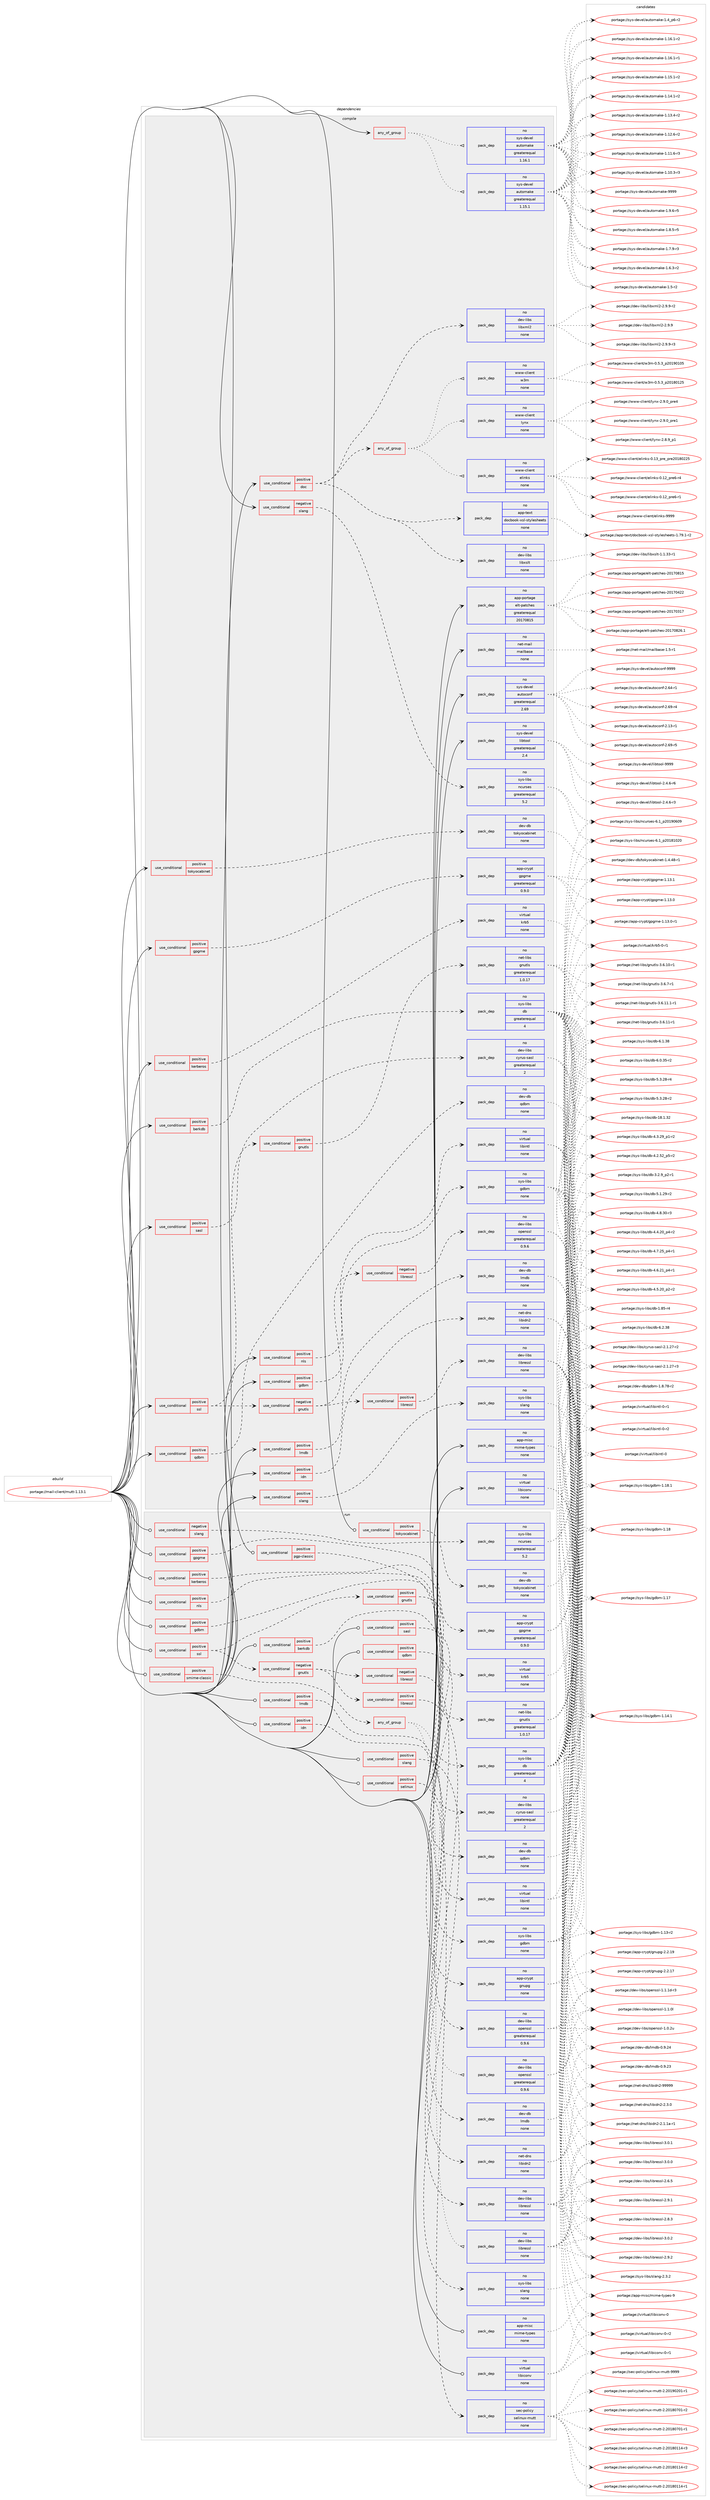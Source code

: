 digraph prolog {

# *************
# Graph options
# *************

newrank=true;
concentrate=true;
compound=true;
graph [rankdir=LR,fontname=Helvetica,fontsize=10,ranksep=1.5];#, ranksep=2.5, nodesep=0.2];
edge  [arrowhead=vee];
node  [fontname=Helvetica,fontsize=10];

# **********
# The ebuild
# **********

subgraph cluster_leftcol {
color=gray;
label=<<i>ebuild</i>>;
id [label="portage://mail-client/mutt-1.13.1", color=red, width=4, href="../mail-client/mutt-1.13.1.svg"];
}

# ****************
# The dependencies
# ****************

subgraph cluster_midcol {
color=gray;
label=<<i>dependencies</i>>;
subgraph cluster_compile {
fillcolor="#eeeeee";
style=filled;
label=<<i>compile</i>>;
subgraph any3472 {
dependency235900 [label=<<TABLE BORDER="0" CELLBORDER="1" CELLSPACING="0" CELLPADDING="4"><TR><TD CELLPADDING="10">any_of_group</TD></TR></TABLE>>, shape=none, color=red];subgraph pack178150 {
dependency235901 [label=<<TABLE BORDER="0" CELLBORDER="1" CELLSPACING="0" CELLPADDING="4" WIDTH="220"><TR><TD ROWSPAN="6" CELLPADDING="30">pack_dep</TD></TR><TR><TD WIDTH="110">no</TD></TR><TR><TD>sys-devel</TD></TR><TR><TD>automake</TD></TR><TR><TD>greaterequal</TD></TR><TR><TD>1.16.1</TD></TR></TABLE>>, shape=none, color=blue];
}
dependency235900:e -> dependency235901:w [weight=20,style="dotted",arrowhead="oinv"];
subgraph pack178151 {
dependency235902 [label=<<TABLE BORDER="0" CELLBORDER="1" CELLSPACING="0" CELLPADDING="4" WIDTH="220"><TR><TD ROWSPAN="6" CELLPADDING="30">pack_dep</TD></TR><TR><TD WIDTH="110">no</TD></TR><TR><TD>sys-devel</TD></TR><TR><TD>automake</TD></TR><TR><TD>greaterequal</TD></TR><TR><TD>1.15.1</TD></TR></TABLE>>, shape=none, color=blue];
}
dependency235900:e -> dependency235902:w [weight=20,style="dotted",arrowhead="oinv"];
}
id:e -> dependency235900:w [weight=20,style="solid",arrowhead="vee"];
subgraph cond54093 {
dependency235903 [label=<<TABLE BORDER="0" CELLBORDER="1" CELLSPACING="0" CELLPADDING="4"><TR><TD ROWSPAN="3" CELLPADDING="10">use_conditional</TD></TR><TR><TD>negative</TD></TR><TR><TD>slang</TD></TR></TABLE>>, shape=none, color=red];
subgraph pack178152 {
dependency235904 [label=<<TABLE BORDER="0" CELLBORDER="1" CELLSPACING="0" CELLPADDING="4" WIDTH="220"><TR><TD ROWSPAN="6" CELLPADDING="30">pack_dep</TD></TR><TR><TD WIDTH="110">no</TD></TR><TR><TD>sys-libs</TD></TR><TR><TD>ncurses</TD></TR><TR><TD>greaterequal</TD></TR><TR><TD>5.2</TD></TR></TABLE>>, shape=none, color=blue];
}
dependency235903:e -> dependency235904:w [weight=20,style="dashed",arrowhead="vee"];
}
id:e -> dependency235903:w [weight=20,style="solid",arrowhead="vee"];
subgraph cond54094 {
dependency235905 [label=<<TABLE BORDER="0" CELLBORDER="1" CELLSPACING="0" CELLPADDING="4"><TR><TD ROWSPAN="3" CELLPADDING="10">use_conditional</TD></TR><TR><TD>positive</TD></TR><TR><TD>berkdb</TD></TR></TABLE>>, shape=none, color=red];
subgraph pack178153 {
dependency235906 [label=<<TABLE BORDER="0" CELLBORDER="1" CELLSPACING="0" CELLPADDING="4" WIDTH="220"><TR><TD ROWSPAN="6" CELLPADDING="30">pack_dep</TD></TR><TR><TD WIDTH="110">no</TD></TR><TR><TD>sys-libs</TD></TR><TR><TD>db</TD></TR><TR><TD>greaterequal</TD></TR><TR><TD>4</TD></TR></TABLE>>, shape=none, color=blue];
}
dependency235905:e -> dependency235906:w [weight=20,style="dashed",arrowhead="vee"];
}
id:e -> dependency235905:w [weight=20,style="solid",arrowhead="vee"];
subgraph cond54095 {
dependency235907 [label=<<TABLE BORDER="0" CELLBORDER="1" CELLSPACING="0" CELLPADDING="4"><TR><TD ROWSPAN="3" CELLPADDING="10">use_conditional</TD></TR><TR><TD>positive</TD></TR><TR><TD>doc</TD></TR></TABLE>>, shape=none, color=red];
subgraph pack178154 {
dependency235908 [label=<<TABLE BORDER="0" CELLBORDER="1" CELLSPACING="0" CELLPADDING="4" WIDTH="220"><TR><TD ROWSPAN="6" CELLPADDING="30">pack_dep</TD></TR><TR><TD WIDTH="110">no</TD></TR><TR><TD>dev-libs</TD></TR><TR><TD>libxml2</TD></TR><TR><TD>none</TD></TR><TR><TD></TD></TR></TABLE>>, shape=none, color=blue];
}
dependency235907:e -> dependency235908:w [weight=20,style="dashed",arrowhead="vee"];
subgraph pack178155 {
dependency235909 [label=<<TABLE BORDER="0" CELLBORDER="1" CELLSPACING="0" CELLPADDING="4" WIDTH="220"><TR><TD ROWSPAN="6" CELLPADDING="30">pack_dep</TD></TR><TR><TD WIDTH="110">no</TD></TR><TR><TD>dev-libs</TD></TR><TR><TD>libxslt</TD></TR><TR><TD>none</TD></TR><TR><TD></TD></TR></TABLE>>, shape=none, color=blue];
}
dependency235907:e -> dependency235909:w [weight=20,style="dashed",arrowhead="vee"];
subgraph pack178156 {
dependency235910 [label=<<TABLE BORDER="0" CELLBORDER="1" CELLSPACING="0" CELLPADDING="4" WIDTH="220"><TR><TD ROWSPAN="6" CELLPADDING="30">pack_dep</TD></TR><TR><TD WIDTH="110">no</TD></TR><TR><TD>app-text</TD></TR><TR><TD>docbook-xsl-stylesheets</TD></TR><TR><TD>none</TD></TR><TR><TD></TD></TR></TABLE>>, shape=none, color=blue];
}
dependency235907:e -> dependency235910:w [weight=20,style="dashed",arrowhead="vee"];
subgraph any3473 {
dependency235911 [label=<<TABLE BORDER="0" CELLBORDER="1" CELLSPACING="0" CELLPADDING="4"><TR><TD CELLPADDING="10">any_of_group</TD></TR></TABLE>>, shape=none, color=red];subgraph pack178157 {
dependency235912 [label=<<TABLE BORDER="0" CELLBORDER="1" CELLSPACING="0" CELLPADDING="4" WIDTH="220"><TR><TD ROWSPAN="6" CELLPADDING="30">pack_dep</TD></TR><TR><TD WIDTH="110">no</TD></TR><TR><TD>www-client</TD></TR><TR><TD>lynx</TD></TR><TR><TD>none</TD></TR><TR><TD></TD></TR></TABLE>>, shape=none, color=blue];
}
dependency235911:e -> dependency235912:w [weight=20,style="dotted",arrowhead="oinv"];
subgraph pack178158 {
dependency235913 [label=<<TABLE BORDER="0" CELLBORDER="1" CELLSPACING="0" CELLPADDING="4" WIDTH="220"><TR><TD ROWSPAN="6" CELLPADDING="30">pack_dep</TD></TR><TR><TD WIDTH="110">no</TD></TR><TR><TD>www-client</TD></TR><TR><TD>w3m</TD></TR><TR><TD>none</TD></TR><TR><TD></TD></TR></TABLE>>, shape=none, color=blue];
}
dependency235911:e -> dependency235913:w [weight=20,style="dotted",arrowhead="oinv"];
subgraph pack178159 {
dependency235914 [label=<<TABLE BORDER="0" CELLBORDER="1" CELLSPACING="0" CELLPADDING="4" WIDTH="220"><TR><TD ROWSPAN="6" CELLPADDING="30">pack_dep</TD></TR><TR><TD WIDTH="110">no</TD></TR><TR><TD>www-client</TD></TR><TR><TD>elinks</TD></TR><TR><TD>none</TD></TR><TR><TD></TD></TR></TABLE>>, shape=none, color=blue];
}
dependency235911:e -> dependency235914:w [weight=20,style="dotted",arrowhead="oinv"];
}
dependency235907:e -> dependency235911:w [weight=20,style="dashed",arrowhead="vee"];
}
id:e -> dependency235907:w [weight=20,style="solid",arrowhead="vee"];
subgraph cond54096 {
dependency235915 [label=<<TABLE BORDER="0" CELLBORDER="1" CELLSPACING="0" CELLPADDING="4"><TR><TD ROWSPAN="3" CELLPADDING="10">use_conditional</TD></TR><TR><TD>positive</TD></TR><TR><TD>gdbm</TD></TR></TABLE>>, shape=none, color=red];
subgraph pack178160 {
dependency235916 [label=<<TABLE BORDER="0" CELLBORDER="1" CELLSPACING="0" CELLPADDING="4" WIDTH="220"><TR><TD ROWSPAN="6" CELLPADDING="30">pack_dep</TD></TR><TR><TD WIDTH="110">no</TD></TR><TR><TD>sys-libs</TD></TR><TR><TD>gdbm</TD></TR><TR><TD>none</TD></TR><TR><TD></TD></TR></TABLE>>, shape=none, color=blue];
}
dependency235915:e -> dependency235916:w [weight=20,style="dashed",arrowhead="vee"];
}
id:e -> dependency235915:w [weight=20,style="solid",arrowhead="vee"];
subgraph cond54097 {
dependency235917 [label=<<TABLE BORDER="0" CELLBORDER="1" CELLSPACING="0" CELLPADDING="4"><TR><TD ROWSPAN="3" CELLPADDING="10">use_conditional</TD></TR><TR><TD>positive</TD></TR><TR><TD>gpgme</TD></TR></TABLE>>, shape=none, color=red];
subgraph pack178161 {
dependency235918 [label=<<TABLE BORDER="0" CELLBORDER="1" CELLSPACING="0" CELLPADDING="4" WIDTH="220"><TR><TD ROWSPAN="6" CELLPADDING="30">pack_dep</TD></TR><TR><TD WIDTH="110">no</TD></TR><TR><TD>app-crypt</TD></TR><TR><TD>gpgme</TD></TR><TR><TD>greaterequal</TD></TR><TR><TD>0.9.0</TD></TR></TABLE>>, shape=none, color=blue];
}
dependency235917:e -> dependency235918:w [weight=20,style="dashed",arrowhead="vee"];
}
id:e -> dependency235917:w [weight=20,style="solid",arrowhead="vee"];
subgraph cond54098 {
dependency235919 [label=<<TABLE BORDER="0" CELLBORDER="1" CELLSPACING="0" CELLPADDING="4"><TR><TD ROWSPAN="3" CELLPADDING="10">use_conditional</TD></TR><TR><TD>positive</TD></TR><TR><TD>idn</TD></TR></TABLE>>, shape=none, color=red];
subgraph pack178162 {
dependency235920 [label=<<TABLE BORDER="0" CELLBORDER="1" CELLSPACING="0" CELLPADDING="4" WIDTH="220"><TR><TD ROWSPAN="6" CELLPADDING="30">pack_dep</TD></TR><TR><TD WIDTH="110">no</TD></TR><TR><TD>net-dns</TD></TR><TR><TD>libidn2</TD></TR><TR><TD>none</TD></TR><TR><TD></TD></TR></TABLE>>, shape=none, color=blue];
}
dependency235919:e -> dependency235920:w [weight=20,style="dashed",arrowhead="vee"];
}
id:e -> dependency235919:w [weight=20,style="solid",arrowhead="vee"];
subgraph cond54099 {
dependency235921 [label=<<TABLE BORDER="0" CELLBORDER="1" CELLSPACING="0" CELLPADDING="4"><TR><TD ROWSPAN="3" CELLPADDING="10">use_conditional</TD></TR><TR><TD>positive</TD></TR><TR><TD>kerberos</TD></TR></TABLE>>, shape=none, color=red];
subgraph pack178163 {
dependency235922 [label=<<TABLE BORDER="0" CELLBORDER="1" CELLSPACING="0" CELLPADDING="4" WIDTH="220"><TR><TD ROWSPAN="6" CELLPADDING="30">pack_dep</TD></TR><TR><TD WIDTH="110">no</TD></TR><TR><TD>virtual</TD></TR><TR><TD>krb5</TD></TR><TR><TD>none</TD></TR><TR><TD></TD></TR></TABLE>>, shape=none, color=blue];
}
dependency235921:e -> dependency235922:w [weight=20,style="dashed",arrowhead="vee"];
}
id:e -> dependency235921:w [weight=20,style="solid",arrowhead="vee"];
subgraph cond54100 {
dependency235923 [label=<<TABLE BORDER="0" CELLBORDER="1" CELLSPACING="0" CELLPADDING="4"><TR><TD ROWSPAN="3" CELLPADDING="10">use_conditional</TD></TR><TR><TD>positive</TD></TR><TR><TD>lmdb</TD></TR></TABLE>>, shape=none, color=red];
subgraph pack178164 {
dependency235924 [label=<<TABLE BORDER="0" CELLBORDER="1" CELLSPACING="0" CELLPADDING="4" WIDTH="220"><TR><TD ROWSPAN="6" CELLPADDING="30">pack_dep</TD></TR><TR><TD WIDTH="110">no</TD></TR><TR><TD>dev-db</TD></TR><TR><TD>lmdb</TD></TR><TR><TD>none</TD></TR><TR><TD></TD></TR></TABLE>>, shape=none, color=blue];
}
dependency235923:e -> dependency235924:w [weight=20,style="dashed",arrowhead="vee"];
}
id:e -> dependency235923:w [weight=20,style="solid",arrowhead="vee"];
subgraph cond54101 {
dependency235925 [label=<<TABLE BORDER="0" CELLBORDER="1" CELLSPACING="0" CELLPADDING="4"><TR><TD ROWSPAN="3" CELLPADDING="10">use_conditional</TD></TR><TR><TD>positive</TD></TR><TR><TD>nls</TD></TR></TABLE>>, shape=none, color=red];
subgraph pack178165 {
dependency235926 [label=<<TABLE BORDER="0" CELLBORDER="1" CELLSPACING="0" CELLPADDING="4" WIDTH="220"><TR><TD ROWSPAN="6" CELLPADDING="30">pack_dep</TD></TR><TR><TD WIDTH="110">no</TD></TR><TR><TD>virtual</TD></TR><TR><TD>libintl</TD></TR><TR><TD>none</TD></TR><TR><TD></TD></TR></TABLE>>, shape=none, color=blue];
}
dependency235925:e -> dependency235926:w [weight=20,style="dashed",arrowhead="vee"];
}
id:e -> dependency235925:w [weight=20,style="solid",arrowhead="vee"];
subgraph cond54102 {
dependency235927 [label=<<TABLE BORDER="0" CELLBORDER="1" CELLSPACING="0" CELLPADDING="4"><TR><TD ROWSPAN="3" CELLPADDING="10">use_conditional</TD></TR><TR><TD>positive</TD></TR><TR><TD>qdbm</TD></TR></TABLE>>, shape=none, color=red];
subgraph pack178166 {
dependency235928 [label=<<TABLE BORDER="0" CELLBORDER="1" CELLSPACING="0" CELLPADDING="4" WIDTH="220"><TR><TD ROWSPAN="6" CELLPADDING="30">pack_dep</TD></TR><TR><TD WIDTH="110">no</TD></TR><TR><TD>dev-db</TD></TR><TR><TD>qdbm</TD></TR><TR><TD>none</TD></TR><TR><TD></TD></TR></TABLE>>, shape=none, color=blue];
}
dependency235927:e -> dependency235928:w [weight=20,style="dashed",arrowhead="vee"];
}
id:e -> dependency235927:w [weight=20,style="solid",arrowhead="vee"];
subgraph cond54103 {
dependency235929 [label=<<TABLE BORDER="0" CELLBORDER="1" CELLSPACING="0" CELLPADDING="4"><TR><TD ROWSPAN="3" CELLPADDING="10">use_conditional</TD></TR><TR><TD>positive</TD></TR><TR><TD>sasl</TD></TR></TABLE>>, shape=none, color=red];
subgraph pack178167 {
dependency235930 [label=<<TABLE BORDER="0" CELLBORDER="1" CELLSPACING="0" CELLPADDING="4" WIDTH="220"><TR><TD ROWSPAN="6" CELLPADDING="30">pack_dep</TD></TR><TR><TD WIDTH="110">no</TD></TR><TR><TD>dev-libs</TD></TR><TR><TD>cyrus-sasl</TD></TR><TR><TD>greaterequal</TD></TR><TR><TD>2</TD></TR></TABLE>>, shape=none, color=blue];
}
dependency235929:e -> dependency235930:w [weight=20,style="dashed",arrowhead="vee"];
}
id:e -> dependency235929:w [weight=20,style="solid",arrowhead="vee"];
subgraph cond54104 {
dependency235931 [label=<<TABLE BORDER="0" CELLBORDER="1" CELLSPACING="0" CELLPADDING="4"><TR><TD ROWSPAN="3" CELLPADDING="10">use_conditional</TD></TR><TR><TD>positive</TD></TR><TR><TD>slang</TD></TR></TABLE>>, shape=none, color=red];
subgraph pack178168 {
dependency235932 [label=<<TABLE BORDER="0" CELLBORDER="1" CELLSPACING="0" CELLPADDING="4" WIDTH="220"><TR><TD ROWSPAN="6" CELLPADDING="30">pack_dep</TD></TR><TR><TD WIDTH="110">no</TD></TR><TR><TD>sys-libs</TD></TR><TR><TD>slang</TD></TR><TR><TD>none</TD></TR><TR><TD></TD></TR></TABLE>>, shape=none, color=blue];
}
dependency235931:e -> dependency235932:w [weight=20,style="dashed",arrowhead="vee"];
}
id:e -> dependency235931:w [weight=20,style="solid",arrowhead="vee"];
subgraph cond54105 {
dependency235933 [label=<<TABLE BORDER="0" CELLBORDER="1" CELLSPACING="0" CELLPADDING="4"><TR><TD ROWSPAN="3" CELLPADDING="10">use_conditional</TD></TR><TR><TD>positive</TD></TR><TR><TD>ssl</TD></TR></TABLE>>, shape=none, color=red];
subgraph cond54106 {
dependency235934 [label=<<TABLE BORDER="0" CELLBORDER="1" CELLSPACING="0" CELLPADDING="4"><TR><TD ROWSPAN="3" CELLPADDING="10">use_conditional</TD></TR><TR><TD>positive</TD></TR><TR><TD>gnutls</TD></TR></TABLE>>, shape=none, color=red];
subgraph pack178169 {
dependency235935 [label=<<TABLE BORDER="0" CELLBORDER="1" CELLSPACING="0" CELLPADDING="4" WIDTH="220"><TR><TD ROWSPAN="6" CELLPADDING="30">pack_dep</TD></TR><TR><TD WIDTH="110">no</TD></TR><TR><TD>net-libs</TD></TR><TR><TD>gnutls</TD></TR><TR><TD>greaterequal</TD></TR><TR><TD>1.0.17</TD></TR></TABLE>>, shape=none, color=blue];
}
dependency235934:e -> dependency235935:w [weight=20,style="dashed",arrowhead="vee"];
}
dependency235933:e -> dependency235934:w [weight=20,style="dashed",arrowhead="vee"];
subgraph cond54107 {
dependency235936 [label=<<TABLE BORDER="0" CELLBORDER="1" CELLSPACING="0" CELLPADDING="4"><TR><TD ROWSPAN="3" CELLPADDING="10">use_conditional</TD></TR><TR><TD>negative</TD></TR><TR><TD>gnutls</TD></TR></TABLE>>, shape=none, color=red];
subgraph cond54108 {
dependency235937 [label=<<TABLE BORDER="0" CELLBORDER="1" CELLSPACING="0" CELLPADDING="4"><TR><TD ROWSPAN="3" CELLPADDING="10">use_conditional</TD></TR><TR><TD>positive</TD></TR><TR><TD>libressl</TD></TR></TABLE>>, shape=none, color=red];
subgraph pack178170 {
dependency235938 [label=<<TABLE BORDER="0" CELLBORDER="1" CELLSPACING="0" CELLPADDING="4" WIDTH="220"><TR><TD ROWSPAN="6" CELLPADDING="30">pack_dep</TD></TR><TR><TD WIDTH="110">no</TD></TR><TR><TD>dev-libs</TD></TR><TR><TD>libressl</TD></TR><TR><TD>none</TD></TR><TR><TD></TD></TR></TABLE>>, shape=none, color=blue];
}
dependency235937:e -> dependency235938:w [weight=20,style="dashed",arrowhead="vee"];
}
dependency235936:e -> dependency235937:w [weight=20,style="dashed",arrowhead="vee"];
subgraph cond54109 {
dependency235939 [label=<<TABLE BORDER="0" CELLBORDER="1" CELLSPACING="0" CELLPADDING="4"><TR><TD ROWSPAN="3" CELLPADDING="10">use_conditional</TD></TR><TR><TD>negative</TD></TR><TR><TD>libressl</TD></TR></TABLE>>, shape=none, color=red];
subgraph pack178171 {
dependency235940 [label=<<TABLE BORDER="0" CELLBORDER="1" CELLSPACING="0" CELLPADDING="4" WIDTH="220"><TR><TD ROWSPAN="6" CELLPADDING="30">pack_dep</TD></TR><TR><TD WIDTH="110">no</TD></TR><TR><TD>dev-libs</TD></TR><TR><TD>openssl</TD></TR><TR><TD>greaterequal</TD></TR><TR><TD>0.9.6</TD></TR></TABLE>>, shape=none, color=blue];
}
dependency235939:e -> dependency235940:w [weight=20,style="dashed",arrowhead="vee"];
}
dependency235936:e -> dependency235939:w [weight=20,style="dashed",arrowhead="vee"];
}
dependency235933:e -> dependency235936:w [weight=20,style="dashed",arrowhead="vee"];
}
id:e -> dependency235933:w [weight=20,style="solid",arrowhead="vee"];
subgraph cond54110 {
dependency235941 [label=<<TABLE BORDER="0" CELLBORDER="1" CELLSPACING="0" CELLPADDING="4"><TR><TD ROWSPAN="3" CELLPADDING="10">use_conditional</TD></TR><TR><TD>positive</TD></TR><TR><TD>tokyocabinet</TD></TR></TABLE>>, shape=none, color=red];
subgraph pack178172 {
dependency235942 [label=<<TABLE BORDER="0" CELLBORDER="1" CELLSPACING="0" CELLPADDING="4" WIDTH="220"><TR><TD ROWSPAN="6" CELLPADDING="30">pack_dep</TD></TR><TR><TD WIDTH="110">no</TD></TR><TR><TD>dev-db</TD></TR><TR><TD>tokyocabinet</TD></TR><TR><TD>none</TD></TR><TR><TD></TD></TR></TABLE>>, shape=none, color=blue];
}
dependency235941:e -> dependency235942:w [weight=20,style="dashed",arrowhead="vee"];
}
id:e -> dependency235941:w [weight=20,style="solid",arrowhead="vee"];
subgraph pack178173 {
dependency235943 [label=<<TABLE BORDER="0" CELLBORDER="1" CELLSPACING="0" CELLPADDING="4" WIDTH="220"><TR><TD ROWSPAN="6" CELLPADDING="30">pack_dep</TD></TR><TR><TD WIDTH="110">no</TD></TR><TR><TD>app-misc</TD></TR><TR><TD>mime-types</TD></TR><TR><TD>none</TD></TR><TR><TD></TD></TR></TABLE>>, shape=none, color=blue];
}
id:e -> dependency235943:w [weight=20,style="solid",arrowhead="vee"];
subgraph pack178174 {
dependency235944 [label=<<TABLE BORDER="0" CELLBORDER="1" CELLSPACING="0" CELLPADDING="4" WIDTH="220"><TR><TD ROWSPAN="6" CELLPADDING="30">pack_dep</TD></TR><TR><TD WIDTH="110">no</TD></TR><TR><TD>app-portage</TD></TR><TR><TD>elt-patches</TD></TR><TR><TD>greaterequal</TD></TR><TR><TD>20170815</TD></TR></TABLE>>, shape=none, color=blue];
}
id:e -> dependency235944:w [weight=20,style="solid",arrowhead="vee"];
subgraph pack178175 {
dependency235945 [label=<<TABLE BORDER="0" CELLBORDER="1" CELLSPACING="0" CELLPADDING="4" WIDTH="220"><TR><TD ROWSPAN="6" CELLPADDING="30">pack_dep</TD></TR><TR><TD WIDTH="110">no</TD></TR><TR><TD>net-mail</TD></TR><TR><TD>mailbase</TD></TR><TR><TD>none</TD></TR><TR><TD></TD></TR></TABLE>>, shape=none, color=blue];
}
id:e -> dependency235945:w [weight=20,style="solid",arrowhead="vee"];
subgraph pack178176 {
dependency235946 [label=<<TABLE BORDER="0" CELLBORDER="1" CELLSPACING="0" CELLPADDING="4" WIDTH="220"><TR><TD ROWSPAN="6" CELLPADDING="30">pack_dep</TD></TR><TR><TD WIDTH="110">no</TD></TR><TR><TD>sys-devel</TD></TR><TR><TD>autoconf</TD></TR><TR><TD>greaterequal</TD></TR><TR><TD>2.69</TD></TR></TABLE>>, shape=none, color=blue];
}
id:e -> dependency235946:w [weight=20,style="solid",arrowhead="vee"];
subgraph pack178177 {
dependency235947 [label=<<TABLE BORDER="0" CELLBORDER="1" CELLSPACING="0" CELLPADDING="4" WIDTH="220"><TR><TD ROWSPAN="6" CELLPADDING="30">pack_dep</TD></TR><TR><TD WIDTH="110">no</TD></TR><TR><TD>sys-devel</TD></TR><TR><TD>libtool</TD></TR><TR><TD>greaterequal</TD></TR><TR><TD>2.4</TD></TR></TABLE>>, shape=none, color=blue];
}
id:e -> dependency235947:w [weight=20,style="solid",arrowhead="vee"];
subgraph pack178178 {
dependency235948 [label=<<TABLE BORDER="0" CELLBORDER="1" CELLSPACING="0" CELLPADDING="4" WIDTH="220"><TR><TD ROWSPAN="6" CELLPADDING="30">pack_dep</TD></TR><TR><TD WIDTH="110">no</TD></TR><TR><TD>virtual</TD></TR><TR><TD>libiconv</TD></TR><TR><TD>none</TD></TR><TR><TD></TD></TR></TABLE>>, shape=none, color=blue];
}
id:e -> dependency235948:w [weight=20,style="solid",arrowhead="vee"];
}
subgraph cluster_compileandrun {
fillcolor="#eeeeee";
style=filled;
label=<<i>compile and run</i>>;
}
subgraph cluster_run {
fillcolor="#eeeeee";
style=filled;
label=<<i>run</i>>;
subgraph cond54111 {
dependency235949 [label=<<TABLE BORDER="0" CELLBORDER="1" CELLSPACING="0" CELLPADDING="4"><TR><TD ROWSPAN="3" CELLPADDING="10">use_conditional</TD></TR><TR><TD>negative</TD></TR><TR><TD>slang</TD></TR></TABLE>>, shape=none, color=red];
subgraph pack178179 {
dependency235950 [label=<<TABLE BORDER="0" CELLBORDER="1" CELLSPACING="0" CELLPADDING="4" WIDTH="220"><TR><TD ROWSPAN="6" CELLPADDING="30">pack_dep</TD></TR><TR><TD WIDTH="110">no</TD></TR><TR><TD>sys-libs</TD></TR><TR><TD>ncurses</TD></TR><TR><TD>greaterequal</TD></TR><TR><TD>5.2</TD></TR></TABLE>>, shape=none, color=blue];
}
dependency235949:e -> dependency235950:w [weight=20,style="dashed",arrowhead="vee"];
}
id:e -> dependency235949:w [weight=20,style="solid",arrowhead="odot"];
subgraph cond54112 {
dependency235951 [label=<<TABLE BORDER="0" CELLBORDER="1" CELLSPACING="0" CELLPADDING="4"><TR><TD ROWSPAN="3" CELLPADDING="10">use_conditional</TD></TR><TR><TD>positive</TD></TR><TR><TD>berkdb</TD></TR></TABLE>>, shape=none, color=red];
subgraph pack178180 {
dependency235952 [label=<<TABLE BORDER="0" CELLBORDER="1" CELLSPACING="0" CELLPADDING="4" WIDTH="220"><TR><TD ROWSPAN="6" CELLPADDING="30">pack_dep</TD></TR><TR><TD WIDTH="110">no</TD></TR><TR><TD>sys-libs</TD></TR><TR><TD>db</TD></TR><TR><TD>greaterequal</TD></TR><TR><TD>4</TD></TR></TABLE>>, shape=none, color=blue];
}
dependency235951:e -> dependency235952:w [weight=20,style="dashed",arrowhead="vee"];
}
id:e -> dependency235951:w [weight=20,style="solid",arrowhead="odot"];
subgraph cond54113 {
dependency235953 [label=<<TABLE BORDER="0" CELLBORDER="1" CELLSPACING="0" CELLPADDING="4"><TR><TD ROWSPAN="3" CELLPADDING="10">use_conditional</TD></TR><TR><TD>positive</TD></TR><TR><TD>gdbm</TD></TR></TABLE>>, shape=none, color=red];
subgraph pack178181 {
dependency235954 [label=<<TABLE BORDER="0" CELLBORDER="1" CELLSPACING="0" CELLPADDING="4" WIDTH="220"><TR><TD ROWSPAN="6" CELLPADDING="30">pack_dep</TD></TR><TR><TD WIDTH="110">no</TD></TR><TR><TD>sys-libs</TD></TR><TR><TD>gdbm</TD></TR><TR><TD>none</TD></TR><TR><TD></TD></TR></TABLE>>, shape=none, color=blue];
}
dependency235953:e -> dependency235954:w [weight=20,style="dashed",arrowhead="vee"];
}
id:e -> dependency235953:w [weight=20,style="solid",arrowhead="odot"];
subgraph cond54114 {
dependency235955 [label=<<TABLE BORDER="0" CELLBORDER="1" CELLSPACING="0" CELLPADDING="4"><TR><TD ROWSPAN="3" CELLPADDING="10">use_conditional</TD></TR><TR><TD>positive</TD></TR><TR><TD>gpgme</TD></TR></TABLE>>, shape=none, color=red];
subgraph pack178182 {
dependency235956 [label=<<TABLE BORDER="0" CELLBORDER="1" CELLSPACING="0" CELLPADDING="4" WIDTH="220"><TR><TD ROWSPAN="6" CELLPADDING="30">pack_dep</TD></TR><TR><TD WIDTH="110">no</TD></TR><TR><TD>app-crypt</TD></TR><TR><TD>gpgme</TD></TR><TR><TD>greaterequal</TD></TR><TR><TD>0.9.0</TD></TR></TABLE>>, shape=none, color=blue];
}
dependency235955:e -> dependency235956:w [weight=20,style="dashed",arrowhead="vee"];
}
id:e -> dependency235955:w [weight=20,style="solid",arrowhead="odot"];
subgraph cond54115 {
dependency235957 [label=<<TABLE BORDER="0" CELLBORDER="1" CELLSPACING="0" CELLPADDING="4"><TR><TD ROWSPAN="3" CELLPADDING="10">use_conditional</TD></TR><TR><TD>positive</TD></TR><TR><TD>idn</TD></TR></TABLE>>, shape=none, color=red];
subgraph pack178183 {
dependency235958 [label=<<TABLE BORDER="0" CELLBORDER="1" CELLSPACING="0" CELLPADDING="4" WIDTH="220"><TR><TD ROWSPAN="6" CELLPADDING="30">pack_dep</TD></TR><TR><TD WIDTH="110">no</TD></TR><TR><TD>net-dns</TD></TR><TR><TD>libidn2</TD></TR><TR><TD>none</TD></TR><TR><TD></TD></TR></TABLE>>, shape=none, color=blue];
}
dependency235957:e -> dependency235958:w [weight=20,style="dashed",arrowhead="vee"];
}
id:e -> dependency235957:w [weight=20,style="solid",arrowhead="odot"];
subgraph cond54116 {
dependency235959 [label=<<TABLE BORDER="0" CELLBORDER="1" CELLSPACING="0" CELLPADDING="4"><TR><TD ROWSPAN="3" CELLPADDING="10">use_conditional</TD></TR><TR><TD>positive</TD></TR><TR><TD>kerberos</TD></TR></TABLE>>, shape=none, color=red];
subgraph pack178184 {
dependency235960 [label=<<TABLE BORDER="0" CELLBORDER="1" CELLSPACING="0" CELLPADDING="4" WIDTH="220"><TR><TD ROWSPAN="6" CELLPADDING="30">pack_dep</TD></TR><TR><TD WIDTH="110">no</TD></TR><TR><TD>virtual</TD></TR><TR><TD>krb5</TD></TR><TR><TD>none</TD></TR><TR><TD></TD></TR></TABLE>>, shape=none, color=blue];
}
dependency235959:e -> dependency235960:w [weight=20,style="dashed",arrowhead="vee"];
}
id:e -> dependency235959:w [weight=20,style="solid",arrowhead="odot"];
subgraph cond54117 {
dependency235961 [label=<<TABLE BORDER="0" CELLBORDER="1" CELLSPACING="0" CELLPADDING="4"><TR><TD ROWSPAN="3" CELLPADDING="10">use_conditional</TD></TR><TR><TD>positive</TD></TR><TR><TD>lmdb</TD></TR></TABLE>>, shape=none, color=red];
subgraph pack178185 {
dependency235962 [label=<<TABLE BORDER="0" CELLBORDER="1" CELLSPACING="0" CELLPADDING="4" WIDTH="220"><TR><TD ROWSPAN="6" CELLPADDING="30">pack_dep</TD></TR><TR><TD WIDTH="110">no</TD></TR><TR><TD>dev-db</TD></TR><TR><TD>lmdb</TD></TR><TR><TD>none</TD></TR><TR><TD></TD></TR></TABLE>>, shape=none, color=blue];
}
dependency235961:e -> dependency235962:w [weight=20,style="dashed",arrowhead="vee"];
}
id:e -> dependency235961:w [weight=20,style="solid",arrowhead="odot"];
subgraph cond54118 {
dependency235963 [label=<<TABLE BORDER="0" CELLBORDER="1" CELLSPACING="0" CELLPADDING="4"><TR><TD ROWSPAN="3" CELLPADDING="10">use_conditional</TD></TR><TR><TD>positive</TD></TR><TR><TD>nls</TD></TR></TABLE>>, shape=none, color=red];
subgraph pack178186 {
dependency235964 [label=<<TABLE BORDER="0" CELLBORDER="1" CELLSPACING="0" CELLPADDING="4" WIDTH="220"><TR><TD ROWSPAN="6" CELLPADDING="30">pack_dep</TD></TR><TR><TD WIDTH="110">no</TD></TR><TR><TD>virtual</TD></TR><TR><TD>libintl</TD></TR><TR><TD>none</TD></TR><TR><TD></TD></TR></TABLE>>, shape=none, color=blue];
}
dependency235963:e -> dependency235964:w [weight=20,style="dashed",arrowhead="vee"];
}
id:e -> dependency235963:w [weight=20,style="solid",arrowhead="odot"];
subgraph cond54119 {
dependency235965 [label=<<TABLE BORDER="0" CELLBORDER="1" CELLSPACING="0" CELLPADDING="4"><TR><TD ROWSPAN="3" CELLPADDING="10">use_conditional</TD></TR><TR><TD>positive</TD></TR><TR><TD>pgp-classic</TD></TR></TABLE>>, shape=none, color=red];
subgraph pack178187 {
dependency235966 [label=<<TABLE BORDER="0" CELLBORDER="1" CELLSPACING="0" CELLPADDING="4" WIDTH="220"><TR><TD ROWSPAN="6" CELLPADDING="30">pack_dep</TD></TR><TR><TD WIDTH="110">no</TD></TR><TR><TD>app-crypt</TD></TR><TR><TD>gnupg</TD></TR><TR><TD>none</TD></TR><TR><TD></TD></TR></TABLE>>, shape=none, color=blue];
}
dependency235965:e -> dependency235966:w [weight=20,style="dashed",arrowhead="vee"];
}
id:e -> dependency235965:w [weight=20,style="solid",arrowhead="odot"];
subgraph cond54120 {
dependency235967 [label=<<TABLE BORDER="0" CELLBORDER="1" CELLSPACING="0" CELLPADDING="4"><TR><TD ROWSPAN="3" CELLPADDING="10">use_conditional</TD></TR><TR><TD>positive</TD></TR><TR><TD>qdbm</TD></TR></TABLE>>, shape=none, color=red];
subgraph pack178188 {
dependency235968 [label=<<TABLE BORDER="0" CELLBORDER="1" CELLSPACING="0" CELLPADDING="4" WIDTH="220"><TR><TD ROWSPAN="6" CELLPADDING="30">pack_dep</TD></TR><TR><TD WIDTH="110">no</TD></TR><TR><TD>dev-db</TD></TR><TR><TD>qdbm</TD></TR><TR><TD>none</TD></TR><TR><TD></TD></TR></TABLE>>, shape=none, color=blue];
}
dependency235967:e -> dependency235968:w [weight=20,style="dashed",arrowhead="vee"];
}
id:e -> dependency235967:w [weight=20,style="solid",arrowhead="odot"];
subgraph cond54121 {
dependency235969 [label=<<TABLE BORDER="0" CELLBORDER="1" CELLSPACING="0" CELLPADDING="4"><TR><TD ROWSPAN="3" CELLPADDING="10">use_conditional</TD></TR><TR><TD>positive</TD></TR><TR><TD>sasl</TD></TR></TABLE>>, shape=none, color=red];
subgraph pack178189 {
dependency235970 [label=<<TABLE BORDER="0" CELLBORDER="1" CELLSPACING="0" CELLPADDING="4" WIDTH="220"><TR><TD ROWSPAN="6" CELLPADDING="30">pack_dep</TD></TR><TR><TD WIDTH="110">no</TD></TR><TR><TD>dev-libs</TD></TR><TR><TD>cyrus-sasl</TD></TR><TR><TD>greaterequal</TD></TR><TR><TD>2</TD></TR></TABLE>>, shape=none, color=blue];
}
dependency235969:e -> dependency235970:w [weight=20,style="dashed",arrowhead="vee"];
}
id:e -> dependency235969:w [weight=20,style="solid",arrowhead="odot"];
subgraph cond54122 {
dependency235971 [label=<<TABLE BORDER="0" CELLBORDER="1" CELLSPACING="0" CELLPADDING="4"><TR><TD ROWSPAN="3" CELLPADDING="10">use_conditional</TD></TR><TR><TD>positive</TD></TR><TR><TD>selinux</TD></TR></TABLE>>, shape=none, color=red];
subgraph pack178190 {
dependency235972 [label=<<TABLE BORDER="0" CELLBORDER="1" CELLSPACING="0" CELLPADDING="4" WIDTH="220"><TR><TD ROWSPAN="6" CELLPADDING="30">pack_dep</TD></TR><TR><TD WIDTH="110">no</TD></TR><TR><TD>sec-policy</TD></TR><TR><TD>selinux-mutt</TD></TR><TR><TD>none</TD></TR><TR><TD></TD></TR></TABLE>>, shape=none, color=blue];
}
dependency235971:e -> dependency235972:w [weight=20,style="dashed",arrowhead="vee"];
}
id:e -> dependency235971:w [weight=20,style="solid",arrowhead="odot"];
subgraph cond54123 {
dependency235973 [label=<<TABLE BORDER="0" CELLBORDER="1" CELLSPACING="0" CELLPADDING="4"><TR><TD ROWSPAN="3" CELLPADDING="10">use_conditional</TD></TR><TR><TD>positive</TD></TR><TR><TD>slang</TD></TR></TABLE>>, shape=none, color=red];
subgraph pack178191 {
dependency235974 [label=<<TABLE BORDER="0" CELLBORDER="1" CELLSPACING="0" CELLPADDING="4" WIDTH="220"><TR><TD ROWSPAN="6" CELLPADDING="30">pack_dep</TD></TR><TR><TD WIDTH="110">no</TD></TR><TR><TD>sys-libs</TD></TR><TR><TD>slang</TD></TR><TR><TD>none</TD></TR><TR><TD></TD></TR></TABLE>>, shape=none, color=blue];
}
dependency235973:e -> dependency235974:w [weight=20,style="dashed",arrowhead="vee"];
}
id:e -> dependency235973:w [weight=20,style="solid",arrowhead="odot"];
subgraph cond54124 {
dependency235975 [label=<<TABLE BORDER="0" CELLBORDER="1" CELLSPACING="0" CELLPADDING="4"><TR><TD ROWSPAN="3" CELLPADDING="10">use_conditional</TD></TR><TR><TD>positive</TD></TR><TR><TD>smime-classic</TD></TR></TABLE>>, shape=none, color=red];
subgraph any3474 {
dependency235976 [label=<<TABLE BORDER="0" CELLBORDER="1" CELLSPACING="0" CELLPADDING="4"><TR><TD CELLPADDING="10">any_of_group</TD></TR></TABLE>>, shape=none, color=red];subgraph pack178192 {
dependency235977 [label=<<TABLE BORDER="0" CELLBORDER="1" CELLSPACING="0" CELLPADDING="4" WIDTH="220"><TR><TD ROWSPAN="6" CELLPADDING="30">pack_dep</TD></TR><TR><TD WIDTH="110">no</TD></TR><TR><TD>dev-libs</TD></TR><TR><TD>libressl</TD></TR><TR><TD>none</TD></TR><TR><TD></TD></TR></TABLE>>, shape=none, color=blue];
}
dependency235976:e -> dependency235977:w [weight=20,style="dotted",arrowhead="oinv"];
subgraph pack178193 {
dependency235978 [label=<<TABLE BORDER="0" CELLBORDER="1" CELLSPACING="0" CELLPADDING="4" WIDTH="220"><TR><TD ROWSPAN="6" CELLPADDING="30">pack_dep</TD></TR><TR><TD WIDTH="110">no</TD></TR><TR><TD>dev-libs</TD></TR><TR><TD>openssl</TD></TR><TR><TD>greaterequal</TD></TR><TR><TD>0.9.6</TD></TR></TABLE>>, shape=none, color=blue];
}
dependency235976:e -> dependency235978:w [weight=20,style="dotted",arrowhead="oinv"];
}
dependency235975:e -> dependency235976:w [weight=20,style="dashed",arrowhead="vee"];
}
id:e -> dependency235975:w [weight=20,style="solid",arrowhead="odot"];
subgraph cond54125 {
dependency235979 [label=<<TABLE BORDER="0" CELLBORDER="1" CELLSPACING="0" CELLPADDING="4"><TR><TD ROWSPAN="3" CELLPADDING="10">use_conditional</TD></TR><TR><TD>positive</TD></TR><TR><TD>ssl</TD></TR></TABLE>>, shape=none, color=red];
subgraph cond54126 {
dependency235980 [label=<<TABLE BORDER="0" CELLBORDER="1" CELLSPACING="0" CELLPADDING="4"><TR><TD ROWSPAN="3" CELLPADDING="10">use_conditional</TD></TR><TR><TD>positive</TD></TR><TR><TD>gnutls</TD></TR></TABLE>>, shape=none, color=red];
subgraph pack178194 {
dependency235981 [label=<<TABLE BORDER="0" CELLBORDER="1" CELLSPACING="0" CELLPADDING="4" WIDTH="220"><TR><TD ROWSPAN="6" CELLPADDING="30">pack_dep</TD></TR><TR><TD WIDTH="110">no</TD></TR><TR><TD>net-libs</TD></TR><TR><TD>gnutls</TD></TR><TR><TD>greaterequal</TD></TR><TR><TD>1.0.17</TD></TR></TABLE>>, shape=none, color=blue];
}
dependency235980:e -> dependency235981:w [weight=20,style="dashed",arrowhead="vee"];
}
dependency235979:e -> dependency235980:w [weight=20,style="dashed",arrowhead="vee"];
subgraph cond54127 {
dependency235982 [label=<<TABLE BORDER="0" CELLBORDER="1" CELLSPACING="0" CELLPADDING="4"><TR><TD ROWSPAN="3" CELLPADDING="10">use_conditional</TD></TR><TR><TD>negative</TD></TR><TR><TD>gnutls</TD></TR></TABLE>>, shape=none, color=red];
subgraph cond54128 {
dependency235983 [label=<<TABLE BORDER="0" CELLBORDER="1" CELLSPACING="0" CELLPADDING="4"><TR><TD ROWSPAN="3" CELLPADDING="10">use_conditional</TD></TR><TR><TD>positive</TD></TR><TR><TD>libressl</TD></TR></TABLE>>, shape=none, color=red];
subgraph pack178195 {
dependency235984 [label=<<TABLE BORDER="0" CELLBORDER="1" CELLSPACING="0" CELLPADDING="4" WIDTH="220"><TR><TD ROWSPAN="6" CELLPADDING="30">pack_dep</TD></TR><TR><TD WIDTH="110">no</TD></TR><TR><TD>dev-libs</TD></TR><TR><TD>libressl</TD></TR><TR><TD>none</TD></TR><TR><TD></TD></TR></TABLE>>, shape=none, color=blue];
}
dependency235983:e -> dependency235984:w [weight=20,style="dashed",arrowhead="vee"];
}
dependency235982:e -> dependency235983:w [weight=20,style="dashed",arrowhead="vee"];
subgraph cond54129 {
dependency235985 [label=<<TABLE BORDER="0" CELLBORDER="1" CELLSPACING="0" CELLPADDING="4"><TR><TD ROWSPAN="3" CELLPADDING="10">use_conditional</TD></TR><TR><TD>negative</TD></TR><TR><TD>libressl</TD></TR></TABLE>>, shape=none, color=red];
subgraph pack178196 {
dependency235986 [label=<<TABLE BORDER="0" CELLBORDER="1" CELLSPACING="0" CELLPADDING="4" WIDTH="220"><TR><TD ROWSPAN="6" CELLPADDING="30">pack_dep</TD></TR><TR><TD WIDTH="110">no</TD></TR><TR><TD>dev-libs</TD></TR><TR><TD>openssl</TD></TR><TR><TD>greaterequal</TD></TR><TR><TD>0.9.6</TD></TR></TABLE>>, shape=none, color=blue];
}
dependency235985:e -> dependency235986:w [weight=20,style="dashed",arrowhead="vee"];
}
dependency235982:e -> dependency235985:w [weight=20,style="dashed",arrowhead="vee"];
}
dependency235979:e -> dependency235982:w [weight=20,style="dashed",arrowhead="vee"];
}
id:e -> dependency235979:w [weight=20,style="solid",arrowhead="odot"];
subgraph cond54130 {
dependency235987 [label=<<TABLE BORDER="0" CELLBORDER="1" CELLSPACING="0" CELLPADDING="4"><TR><TD ROWSPAN="3" CELLPADDING="10">use_conditional</TD></TR><TR><TD>positive</TD></TR><TR><TD>tokyocabinet</TD></TR></TABLE>>, shape=none, color=red];
subgraph pack178197 {
dependency235988 [label=<<TABLE BORDER="0" CELLBORDER="1" CELLSPACING="0" CELLPADDING="4" WIDTH="220"><TR><TD ROWSPAN="6" CELLPADDING="30">pack_dep</TD></TR><TR><TD WIDTH="110">no</TD></TR><TR><TD>dev-db</TD></TR><TR><TD>tokyocabinet</TD></TR><TR><TD>none</TD></TR><TR><TD></TD></TR></TABLE>>, shape=none, color=blue];
}
dependency235987:e -> dependency235988:w [weight=20,style="dashed",arrowhead="vee"];
}
id:e -> dependency235987:w [weight=20,style="solid",arrowhead="odot"];
subgraph pack178198 {
dependency235989 [label=<<TABLE BORDER="0" CELLBORDER="1" CELLSPACING="0" CELLPADDING="4" WIDTH="220"><TR><TD ROWSPAN="6" CELLPADDING="30">pack_dep</TD></TR><TR><TD WIDTH="110">no</TD></TR><TR><TD>app-misc</TD></TR><TR><TD>mime-types</TD></TR><TR><TD>none</TD></TR><TR><TD></TD></TR></TABLE>>, shape=none, color=blue];
}
id:e -> dependency235989:w [weight=20,style="solid",arrowhead="odot"];
subgraph pack178199 {
dependency235990 [label=<<TABLE BORDER="0" CELLBORDER="1" CELLSPACING="0" CELLPADDING="4" WIDTH="220"><TR><TD ROWSPAN="6" CELLPADDING="30">pack_dep</TD></TR><TR><TD WIDTH="110">no</TD></TR><TR><TD>virtual</TD></TR><TR><TD>libiconv</TD></TR><TR><TD>none</TD></TR><TR><TD></TD></TR></TABLE>>, shape=none, color=blue];
}
id:e -> dependency235990:w [weight=20,style="solid",arrowhead="odot"];
}
}

# **************
# The candidates
# **************

subgraph cluster_choices {
rank=same;
color=gray;
label=<<i>candidates</i>>;

subgraph choice178150 {
color=black;
nodesep=1;
choice115121115451001011181011084797117116111109971071014557575757 [label="portage://sys-devel/automake-9999", color=red, width=4,href="../sys-devel/automake-9999.svg"];
choice115121115451001011181011084797117116111109971071014549465746544511453 [label="portage://sys-devel/automake-1.9.6-r5", color=red, width=4,href="../sys-devel/automake-1.9.6-r5.svg"];
choice115121115451001011181011084797117116111109971071014549465646534511453 [label="portage://sys-devel/automake-1.8.5-r5", color=red, width=4,href="../sys-devel/automake-1.8.5-r5.svg"];
choice115121115451001011181011084797117116111109971071014549465546574511451 [label="portage://sys-devel/automake-1.7.9-r3", color=red, width=4,href="../sys-devel/automake-1.7.9-r3.svg"];
choice115121115451001011181011084797117116111109971071014549465446514511450 [label="portage://sys-devel/automake-1.6.3-r2", color=red, width=4,href="../sys-devel/automake-1.6.3-r2.svg"];
choice11512111545100101118101108479711711611110997107101454946534511450 [label="portage://sys-devel/automake-1.5-r2", color=red, width=4,href="../sys-devel/automake-1.5-r2.svg"];
choice115121115451001011181011084797117116111109971071014549465295112544511450 [label="portage://sys-devel/automake-1.4_p6-r2", color=red, width=4,href="../sys-devel/automake-1.4_p6-r2.svg"];
choice11512111545100101118101108479711711611110997107101454946495446494511450 [label="portage://sys-devel/automake-1.16.1-r2", color=red, width=4,href="../sys-devel/automake-1.16.1-r2.svg"];
choice11512111545100101118101108479711711611110997107101454946495446494511449 [label="portage://sys-devel/automake-1.16.1-r1", color=red, width=4,href="../sys-devel/automake-1.16.1-r1.svg"];
choice11512111545100101118101108479711711611110997107101454946495346494511450 [label="portage://sys-devel/automake-1.15.1-r2", color=red, width=4,href="../sys-devel/automake-1.15.1-r2.svg"];
choice11512111545100101118101108479711711611110997107101454946495246494511450 [label="portage://sys-devel/automake-1.14.1-r2", color=red, width=4,href="../sys-devel/automake-1.14.1-r2.svg"];
choice11512111545100101118101108479711711611110997107101454946495146524511450 [label="portage://sys-devel/automake-1.13.4-r2", color=red, width=4,href="../sys-devel/automake-1.13.4-r2.svg"];
choice11512111545100101118101108479711711611110997107101454946495046544511450 [label="portage://sys-devel/automake-1.12.6-r2", color=red, width=4,href="../sys-devel/automake-1.12.6-r2.svg"];
choice11512111545100101118101108479711711611110997107101454946494946544511451 [label="portage://sys-devel/automake-1.11.6-r3", color=red, width=4,href="../sys-devel/automake-1.11.6-r3.svg"];
choice11512111545100101118101108479711711611110997107101454946494846514511451 [label="portage://sys-devel/automake-1.10.3-r3", color=red, width=4,href="../sys-devel/automake-1.10.3-r3.svg"];
dependency235901:e -> choice115121115451001011181011084797117116111109971071014557575757:w [style=dotted,weight="100"];
dependency235901:e -> choice115121115451001011181011084797117116111109971071014549465746544511453:w [style=dotted,weight="100"];
dependency235901:e -> choice115121115451001011181011084797117116111109971071014549465646534511453:w [style=dotted,weight="100"];
dependency235901:e -> choice115121115451001011181011084797117116111109971071014549465546574511451:w [style=dotted,weight="100"];
dependency235901:e -> choice115121115451001011181011084797117116111109971071014549465446514511450:w [style=dotted,weight="100"];
dependency235901:e -> choice11512111545100101118101108479711711611110997107101454946534511450:w [style=dotted,weight="100"];
dependency235901:e -> choice115121115451001011181011084797117116111109971071014549465295112544511450:w [style=dotted,weight="100"];
dependency235901:e -> choice11512111545100101118101108479711711611110997107101454946495446494511450:w [style=dotted,weight="100"];
dependency235901:e -> choice11512111545100101118101108479711711611110997107101454946495446494511449:w [style=dotted,weight="100"];
dependency235901:e -> choice11512111545100101118101108479711711611110997107101454946495346494511450:w [style=dotted,weight="100"];
dependency235901:e -> choice11512111545100101118101108479711711611110997107101454946495246494511450:w [style=dotted,weight="100"];
dependency235901:e -> choice11512111545100101118101108479711711611110997107101454946495146524511450:w [style=dotted,weight="100"];
dependency235901:e -> choice11512111545100101118101108479711711611110997107101454946495046544511450:w [style=dotted,weight="100"];
dependency235901:e -> choice11512111545100101118101108479711711611110997107101454946494946544511451:w [style=dotted,weight="100"];
dependency235901:e -> choice11512111545100101118101108479711711611110997107101454946494846514511451:w [style=dotted,weight="100"];
}
subgraph choice178151 {
color=black;
nodesep=1;
choice115121115451001011181011084797117116111109971071014557575757 [label="portage://sys-devel/automake-9999", color=red, width=4,href="../sys-devel/automake-9999.svg"];
choice115121115451001011181011084797117116111109971071014549465746544511453 [label="portage://sys-devel/automake-1.9.6-r5", color=red, width=4,href="../sys-devel/automake-1.9.6-r5.svg"];
choice115121115451001011181011084797117116111109971071014549465646534511453 [label="portage://sys-devel/automake-1.8.5-r5", color=red, width=4,href="../sys-devel/automake-1.8.5-r5.svg"];
choice115121115451001011181011084797117116111109971071014549465546574511451 [label="portage://sys-devel/automake-1.7.9-r3", color=red, width=4,href="../sys-devel/automake-1.7.9-r3.svg"];
choice115121115451001011181011084797117116111109971071014549465446514511450 [label="portage://sys-devel/automake-1.6.3-r2", color=red, width=4,href="../sys-devel/automake-1.6.3-r2.svg"];
choice11512111545100101118101108479711711611110997107101454946534511450 [label="portage://sys-devel/automake-1.5-r2", color=red, width=4,href="../sys-devel/automake-1.5-r2.svg"];
choice115121115451001011181011084797117116111109971071014549465295112544511450 [label="portage://sys-devel/automake-1.4_p6-r2", color=red, width=4,href="../sys-devel/automake-1.4_p6-r2.svg"];
choice11512111545100101118101108479711711611110997107101454946495446494511450 [label="portage://sys-devel/automake-1.16.1-r2", color=red, width=4,href="../sys-devel/automake-1.16.1-r2.svg"];
choice11512111545100101118101108479711711611110997107101454946495446494511449 [label="portage://sys-devel/automake-1.16.1-r1", color=red, width=4,href="../sys-devel/automake-1.16.1-r1.svg"];
choice11512111545100101118101108479711711611110997107101454946495346494511450 [label="portage://sys-devel/automake-1.15.1-r2", color=red, width=4,href="../sys-devel/automake-1.15.1-r2.svg"];
choice11512111545100101118101108479711711611110997107101454946495246494511450 [label="portage://sys-devel/automake-1.14.1-r2", color=red, width=4,href="../sys-devel/automake-1.14.1-r2.svg"];
choice11512111545100101118101108479711711611110997107101454946495146524511450 [label="portage://sys-devel/automake-1.13.4-r2", color=red, width=4,href="../sys-devel/automake-1.13.4-r2.svg"];
choice11512111545100101118101108479711711611110997107101454946495046544511450 [label="portage://sys-devel/automake-1.12.6-r2", color=red, width=4,href="../sys-devel/automake-1.12.6-r2.svg"];
choice11512111545100101118101108479711711611110997107101454946494946544511451 [label="portage://sys-devel/automake-1.11.6-r3", color=red, width=4,href="../sys-devel/automake-1.11.6-r3.svg"];
choice11512111545100101118101108479711711611110997107101454946494846514511451 [label="portage://sys-devel/automake-1.10.3-r3", color=red, width=4,href="../sys-devel/automake-1.10.3-r3.svg"];
dependency235902:e -> choice115121115451001011181011084797117116111109971071014557575757:w [style=dotted,weight="100"];
dependency235902:e -> choice115121115451001011181011084797117116111109971071014549465746544511453:w [style=dotted,weight="100"];
dependency235902:e -> choice115121115451001011181011084797117116111109971071014549465646534511453:w [style=dotted,weight="100"];
dependency235902:e -> choice115121115451001011181011084797117116111109971071014549465546574511451:w [style=dotted,weight="100"];
dependency235902:e -> choice115121115451001011181011084797117116111109971071014549465446514511450:w [style=dotted,weight="100"];
dependency235902:e -> choice11512111545100101118101108479711711611110997107101454946534511450:w [style=dotted,weight="100"];
dependency235902:e -> choice115121115451001011181011084797117116111109971071014549465295112544511450:w [style=dotted,weight="100"];
dependency235902:e -> choice11512111545100101118101108479711711611110997107101454946495446494511450:w [style=dotted,weight="100"];
dependency235902:e -> choice11512111545100101118101108479711711611110997107101454946495446494511449:w [style=dotted,weight="100"];
dependency235902:e -> choice11512111545100101118101108479711711611110997107101454946495346494511450:w [style=dotted,weight="100"];
dependency235902:e -> choice11512111545100101118101108479711711611110997107101454946495246494511450:w [style=dotted,weight="100"];
dependency235902:e -> choice11512111545100101118101108479711711611110997107101454946495146524511450:w [style=dotted,weight="100"];
dependency235902:e -> choice11512111545100101118101108479711711611110997107101454946495046544511450:w [style=dotted,weight="100"];
dependency235902:e -> choice11512111545100101118101108479711711611110997107101454946494946544511451:w [style=dotted,weight="100"];
dependency235902:e -> choice11512111545100101118101108479711711611110997107101454946494846514511451:w [style=dotted,weight="100"];
}
subgraph choice178152 {
color=black;
nodesep=1;
choice1151211154510810598115471109911711411510111545544649951125048495748544857 [label="portage://sys-libs/ncurses-6.1_p20190609", color=red, width=4,href="../sys-libs/ncurses-6.1_p20190609.svg"];
choice1151211154510810598115471109911711411510111545544649951125048495649485048 [label="portage://sys-libs/ncurses-6.1_p20181020", color=red, width=4,href="../sys-libs/ncurses-6.1_p20181020.svg"];
dependency235904:e -> choice1151211154510810598115471109911711411510111545544649951125048495748544857:w [style=dotted,weight="100"];
dependency235904:e -> choice1151211154510810598115471109911711411510111545544649951125048495649485048:w [style=dotted,weight="100"];
}
subgraph choice178153 {
color=black;
nodesep=1;
choice1151211154510810598115471009845544650465156 [label="portage://sys-libs/db-6.2.38", color=red, width=4,href="../sys-libs/db-6.2.38.svg"];
choice1151211154510810598115471009845544649465156 [label="portage://sys-libs/db-6.1.38", color=red, width=4,href="../sys-libs/db-6.1.38.svg"];
choice11512111545108105981154710098455446484651534511450 [label="portage://sys-libs/db-6.0.35-r2", color=red, width=4,href="../sys-libs/db-6.0.35-r2.svg"];
choice11512111545108105981154710098455346514650564511452 [label="portage://sys-libs/db-5.3.28-r4", color=red, width=4,href="../sys-libs/db-5.3.28-r4.svg"];
choice11512111545108105981154710098455346514650564511450 [label="portage://sys-libs/db-5.3.28-r2", color=red, width=4,href="../sys-libs/db-5.3.28-r2.svg"];
choice11512111545108105981154710098455346494650574511450 [label="portage://sys-libs/db-5.1.29-r2", color=red, width=4,href="../sys-libs/db-5.1.29-r2.svg"];
choice11512111545108105981154710098455246564651484511451 [label="portage://sys-libs/db-4.8.30-r3", color=red, width=4,href="../sys-libs/db-4.8.30-r3.svg"];
choice115121115451081059811547100984552465546505395112524511449 [label="portage://sys-libs/db-4.7.25_p4-r1", color=red, width=4,href="../sys-libs/db-4.7.25_p4-r1.svg"];
choice115121115451081059811547100984552465446504995112524511449 [label="portage://sys-libs/db-4.6.21_p4-r1", color=red, width=4,href="../sys-libs/db-4.6.21_p4-r1.svg"];
choice115121115451081059811547100984552465346504895112504511450 [label="portage://sys-libs/db-4.5.20_p2-r2", color=red, width=4,href="../sys-libs/db-4.5.20_p2-r2.svg"];
choice115121115451081059811547100984552465246504895112524511450 [label="portage://sys-libs/db-4.4.20_p4-r2", color=red, width=4,href="../sys-libs/db-4.4.20_p4-r2.svg"];
choice115121115451081059811547100984552465146505795112494511450 [label="portage://sys-libs/db-4.3.29_p1-r2", color=red, width=4,href="../sys-libs/db-4.3.29_p1-r2.svg"];
choice115121115451081059811547100984552465046535095112534511450 [label="portage://sys-libs/db-4.2.52_p5-r2", color=red, width=4,href="../sys-libs/db-4.2.52_p5-r2.svg"];
choice1151211154510810598115471009845514650465795112504511449 [label="portage://sys-libs/db-3.2.9_p2-r1", color=red, width=4,href="../sys-libs/db-3.2.9_p2-r1.svg"];
choice115121115451081059811547100984549564649465150 [label="portage://sys-libs/db-18.1.32", color=red, width=4,href="../sys-libs/db-18.1.32.svg"];
choice1151211154510810598115471009845494656534511452 [label="portage://sys-libs/db-1.85-r4", color=red, width=4,href="../sys-libs/db-1.85-r4.svg"];
dependency235906:e -> choice1151211154510810598115471009845544650465156:w [style=dotted,weight="100"];
dependency235906:e -> choice1151211154510810598115471009845544649465156:w [style=dotted,weight="100"];
dependency235906:e -> choice11512111545108105981154710098455446484651534511450:w [style=dotted,weight="100"];
dependency235906:e -> choice11512111545108105981154710098455346514650564511452:w [style=dotted,weight="100"];
dependency235906:e -> choice11512111545108105981154710098455346514650564511450:w [style=dotted,weight="100"];
dependency235906:e -> choice11512111545108105981154710098455346494650574511450:w [style=dotted,weight="100"];
dependency235906:e -> choice11512111545108105981154710098455246564651484511451:w [style=dotted,weight="100"];
dependency235906:e -> choice115121115451081059811547100984552465546505395112524511449:w [style=dotted,weight="100"];
dependency235906:e -> choice115121115451081059811547100984552465446504995112524511449:w [style=dotted,weight="100"];
dependency235906:e -> choice115121115451081059811547100984552465346504895112504511450:w [style=dotted,weight="100"];
dependency235906:e -> choice115121115451081059811547100984552465246504895112524511450:w [style=dotted,weight="100"];
dependency235906:e -> choice115121115451081059811547100984552465146505795112494511450:w [style=dotted,weight="100"];
dependency235906:e -> choice115121115451081059811547100984552465046535095112534511450:w [style=dotted,weight="100"];
dependency235906:e -> choice1151211154510810598115471009845514650465795112504511449:w [style=dotted,weight="100"];
dependency235906:e -> choice115121115451081059811547100984549564649465150:w [style=dotted,weight="100"];
dependency235906:e -> choice1151211154510810598115471009845494656534511452:w [style=dotted,weight="100"];
}
subgraph choice178154 {
color=black;
nodesep=1;
choice10010111845108105981154710810598120109108504550465746574511451 [label="portage://dev-libs/libxml2-2.9.9-r3", color=red, width=4,href="../dev-libs/libxml2-2.9.9-r3.svg"];
choice10010111845108105981154710810598120109108504550465746574511450 [label="portage://dev-libs/libxml2-2.9.9-r2", color=red, width=4,href="../dev-libs/libxml2-2.9.9-r2.svg"];
choice1001011184510810598115471081059812010910850455046574657 [label="portage://dev-libs/libxml2-2.9.9", color=red, width=4,href="../dev-libs/libxml2-2.9.9.svg"];
dependency235908:e -> choice10010111845108105981154710810598120109108504550465746574511451:w [style=dotted,weight="100"];
dependency235908:e -> choice10010111845108105981154710810598120109108504550465746574511450:w [style=dotted,weight="100"];
dependency235908:e -> choice1001011184510810598115471081059812010910850455046574657:w [style=dotted,weight="100"];
}
subgraph choice178155 {
color=black;
nodesep=1;
choice10010111845108105981154710810598120115108116454946494651514511449 [label="portage://dev-libs/libxslt-1.1.33-r1", color=red, width=4,href="../dev-libs/libxslt-1.1.33-r1.svg"];
dependency235909:e -> choice10010111845108105981154710810598120115108116454946494651514511449:w [style=dotted,weight="100"];
}
subgraph choice178156 {
color=black;
nodesep=1;
choice97112112451161011201164710011199981111111074512011510845115116121108101115104101101116115454946555746494511450 [label="portage://app-text/docbook-xsl-stylesheets-1.79.1-r2", color=red, width=4,href="../app-text/docbook-xsl-stylesheets-1.79.1-r2.svg"];
dependency235910:e -> choice97112112451161011201164710011199981111111074512011510845115116121108101115104101101116115454946555746494511450:w [style=dotted,weight="100"];
}
subgraph choice178157 {
color=black;
nodesep=1;
choice1191191194599108105101110116471081211101204550465746489511211410152 [label="portage://www-client/lynx-2.9.0_pre4", color=red, width=4,href="../www-client/lynx-2.9.0_pre4.svg"];
choice1191191194599108105101110116471081211101204550465746489511211410149 [label="portage://www-client/lynx-2.9.0_pre1", color=red, width=4,href="../www-client/lynx-2.9.0_pre1.svg"];
choice1191191194599108105101110116471081211101204550465646579511249 [label="portage://www-client/lynx-2.8.9_p1", color=red, width=4,href="../www-client/lynx-2.8.9_p1.svg"];
dependency235912:e -> choice1191191194599108105101110116471081211101204550465746489511211410152:w [style=dotted,weight="100"];
dependency235912:e -> choice1191191194599108105101110116471081211101204550465746489511211410149:w [style=dotted,weight="100"];
dependency235912:e -> choice1191191194599108105101110116471081211101204550465646579511249:w [style=dotted,weight="100"];
}
subgraph choice178158 {
color=black;
nodesep=1;
choice11911911945991081051011101164711951109454846534651951125048495748494853 [label="portage://www-client/w3m-0.5.3_p20190105", color=red, width=4,href="../www-client/w3m-0.5.3_p20190105.svg"];
choice11911911945991081051011101164711951109454846534651951125048495648495053 [label="portage://www-client/w3m-0.5.3_p20180125", color=red, width=4,href="../www-client/w3m-0.5.3_p20180125.svg"];
dependency235913:e -> choice11911911945991081051011101164711951109454846534651951125048495748494853:w [style=dotted,weight="100"];
dependency235913:e -> choice11911911945991081051011101164711951109454846534651951125048495648495053:w [style=dotted,weight="100"];
}
subgraph choice178159 {
color=black;
nodesep=1;
choice1191191194599108105101110116471011081051101071154557575757 [label="portage://www-client/elinks-9999", color=red, width=4,href="../www-client/elinks-9999.svg"];
choice119119119459910810510111011647101108105110107115454846495195112114101951121141015048495648505053 [label="portage://www-client/elinks-0.13_pre_pre20180225", color=red, width=4,href="../www-client/elinks-0.13_pre_pre20180225.svg"];
choice119119119459910810510111011647101108105110107115454846495095112114101544511452 [label="portage://www-client/elinks-0.12_pre6-r4", color=red, width=4,href="../www-client/elinks-0.12_pre6-r4.svg"];
choice119119119459910810510111011647101108105110107115454846495095112114101544511449 [label="portage://www-client/elinks-0.12_pre6-r1", color=red, width=4,href="../www-client/elinks-0.12_pre6-r1.svg"];
dependency235914:e -> choice1191191194599108105101110116471011081051101071154557575757:w [style=dotted,weight="100"];
dependency235914:e -> choice119119119459910810510111011647101108105110107115454846495195112114101951121141015048495648505053:w [style=dotted,weight="100"];
dependency235914:e -> choice119119119459910810510111011647101108105110107115454846495095112114101544511452:w [style=dotted,weight="100"];
dependency235914:e -> choice119119119459910810510111011647101108105110107115454846495095112114101544511449:w [style=dotted,weight="100"];
}
subgraph choice178160 {
color=black;
nodesep=1;
choice1151211154510810598115471031009810945494649564649 [label="portage://sys-libs/gdbm-1.18.1", color=red, width=4,href="../sys-libs/gdbm-1.18.1.svg"];
choice115121115451081059811547103100981094549464956 [label="portage://sys-libs/gdbm-1.18", color=red, width=4,href="../sys-libs/gdbm-1.18.svg"];
choice115121115451081059811547103100981094549464955 [label="portage://sys-libs/gdbm-1.17", color=red, width=4,href="../sys-libs/gdbm-1.17.svg"];
choice1151211154510810598115471031009810945494649524649 [label="portage://sys-libs/gdbm-1.14.1", color=red, width=4,href="../sys-libs/gdbm-1.14.1.svg"];
choice1151211154510810598115471031009810945494649514511450 [label="portage://sys-libs/gdbm-1.13-r2", color=red, width=4,href="../sys-libs/gdbm-1.13-r2.svg"];
dependency235916:e -> choice1151211154510810598115471031009810945494649564649:w [style=dotted,weight="100"];
dependency235916:e -> choice115121115451081059811547103100981094549464956:w [style=dotted,weight="100"];
dependency235916:e -> choice115121115451081059811547103100981094549464955:w [style=dotted,weight="100"];
dependency235916:e -> choice1151211154510810598115471031009810945494649524649:w [style=dotted,weight="100"];
dependency235916:e -> choice1151211154510810598115471031009810945494649514511450:w [style=dotted,weight="100"];
}
subgraph choice178161 {
color=black;
nodesep=1;
choice9711211245991141211121164710311210310910145494649514649 [label="portage://app-crypt/gpgme-1.13.1", color=red, width=4,href="../app-crypt/gpgme-1.13.1.svg"];
choice97112112459911412111211647103112103109101454946495146484511449 [label="portage://app-crypt/gpgme-1.13.0-r1", color=red, width=4,href="../app-crypt/gpgme-1.13.0-r1.svg"];
choice9711211245991141211121164710311210310910145494649514648 [label="portage://app-crypt/gpgme-1.13.0", color=red, width=4,href="../app-crypt/gpgme-1.13.0.svg"];
dependency235918:e -> choice9711211245991141211121164710311210310910145494649514649:w [style=dotted,weight="100"];
dependency235918:e -> choice97112112459911412111211647103112103109101454946495146484511449:w [style=dotted,weight="100"];
dependency235918:e -> choice9711211245991141211121164710311210310910145494649514648:w [style=dotted,weight="100"];
}
subgraph choice178162 {
color=black;
nodesep=1;
choice11010111645100110115471081059810510011050455757575757 [label="portage://net-dns/libidn2-99999", color=red, width=4,href="../net-dns/libidn2-99999.svg"];
choice11010111645100110115471081059810510011050455046514648 [label="portage://net-dns/libidn2-2.3.0", color=red, width=4,href="../net-dns/libidn2-2.3.0.svg"];
choice11010111645100110115471081059810510011050455046494649974511449 [label="portage://net-dns/libidn2-2.1.1a-r1", color=red, width=4,href="../net-dns/libidn2-2.1.1a-r1.svg"];
dependency235920:e -> choice11010111645100110115471081059810510011050455757575757:w [style=dotted,weight="100"];
dependency235920:e -> choice11010111645100110115471081059810510011050455046514648:w [style=dotted,weight="100"];
dependency235920:e -> choice11010111645100110115471081059810510011050455046494649974511449:w [style=dotted,weight="100"];
}
subgraph choice178163 {
color=black;
nodesep=1;
choice1181051141161179710847107114985345484511449 [label="portage://virtual/krb5-0-r1", color=red, width=4,href="../virtual/krb5-0-r1.svg"];
dependency235922:e -> choice1181051141161179710847107114985345484511449:w [style=dotted,weight="100"];
}
subgraph choice178164 {
color=black;
nodesep=1;
choice1001011184510098471081091009845484657465052 [label="portage://dev-db/lmdb-0.9.24", color=red, width=4,href="../dev-db/lmdb-0.9.24.svg"];
choice1001011184510098471081091009845484657465051 [label="portage://dev-db/lmdb-0.9.23", color=red, width=4,href="../dev-db/lmdb-0.9.23.svg"];
dependency235924:e -> choice1001011184510098471081091009845484657465052:w [style=dotted,weight="100"];
dependency235924:e -> choice1001011184510098471081091009845484657465051:w [style=dotted,weight="100"];
}
subgraph choice178165 {
color=black;
nodesep=1;
choice11810511411611797108471081059810511011610845484511450 [label="portage://virtual/libintl-0-r2", color=red, width=4,href="../virtual/libintl-0-r2.svg"];
choice11810511411611797108471081059810511011610845484511449 [label="portage://virtual/libintl-0-r1", color=red, width=4,href="../virtual/libintl-0-r1.svg"];
choice1181051141161179710847108105981051101161084548 [label="portage://virtual/libintl-0", color=red, width=4,href="../virtual/libintl-0.svg"];
dependency235926:e -> choice11810511411611797108471081059810511011610845484511450:w [style=dotted,weight="100"];
dependency235926:e -> choice11810511411611797108471081059810511011610845484511449:w [style=dotted,weight="100"];
dependency235926:e -> choice1181051141161179710847108105981051101161084548:w [style=dotted,weight="100"];
}
subgraph choice178166 {
color=black;
nodesep=1;
choice10010111845100984711310098109454946564655564511450 [label="portage://dev-db/qdbm-1.8.78-r2", color=red, width=4,href="../dev-db/qdbm-1.8.78-r2.svg"];
dependency235928:e -> choice10010111845100984711310098109454946564655564511450:w [style=dotted,weight="100"];
}
subgraph choice178167 {
color=black;
nodesep=1;
choice100101118451081059811547991211141171154511597115108455046494650554511451 [label="portage://dev-libs/cyrus-sasl-2.1.27-r3", color=red, width=4,href="../dev-libs/cyrus-sasl-2.1.27-r3.svg"];
choice100101118451081059811547991211141171154511597115108455046494650554511450 [label="portage://dev-libs/cyrus-sasl-2.1.27-r2", color=red, width=4,href="../dev-libs/cyrus-sasl-2.1.27-r2.svg"];
dependency235930:e -> choice100101118451081059811547991211141171154511597115108455046494650554511451:w [style=dotted,weight="100"];
dependency235930:e -> choice100101118451081059811547991211141171154511597115108455046494650554511450:w [style=dotted,weight="100"];
}
subgraph choice178168 {
color=black;
nodesep=1;
choice11512111545108105981154711510897110103455046514650 [label="portage://sys-libs/slang-2.3.2", color=red, width=4,href="../sys-libs/slang-2.3.2.svg"];
dependency235932:e -> choice11512111545108105981154711510897110103455046514650:w [style=dotted,weight="100"];
}
subgraph choice178169 {
color=black;
nodesep=1;
choice1101011164510810598115471031101171161081154551465446554511449 [label="portage://net-libs/gnutls-3.6.7-r1", color=red, width=4,href="../net-libs/gnutls-3.6.7-r1.svg"];
choice1101011164510810598115471031101171161081154551465446494946494511449 [label="portage://net-libs/gnutls-3.6.11.1-r1", color=red, width=4,href="../net-libs/gnutls-3.6.11.1-r1.svg"];
choice110101116451081059811547103110117116108115455146544649494511449 [label="portage://net-libs/gnutls-3.6.11-r1", color=red, width=4,href="../net-libs/gnutls-3.6.11-r1.svg"];
choice110101116451081059811547103110117116108115455146544649484511449 [label="portage://net-libs/gnutls-3.6.10-r1", color=red, width=4,href="../net-libs/gnutls-3.6.10-r1.svg"];
dependency235935:e -> choice1101011164510810598115471031101171161081154551465446554511449:w [style=dotted,weight="100"];
dependency235935:e -> choice1101011164510810598115471031101171161081154551465446494946494511449:w [style=dotted,weight="100"];
dependency235935:e -> choice110101116451081059811547103110117116108115455146544649494511449:w [style=dotted,weight="100"];
dependency235935:e -> choice110101116451081059811547103110117116108115455146544649484511449:w [style=dotted,weight="100"];
}
subgraph choice178170 {
color=black;
nodesep=1;
choice10010111845108105981154710810598114101115115108455146484650 [label="portage://dev-libs/libressl-3.0.2", color=red, width=4,href="../dev-libs/libressl-3.0.2.svg"];
choice10010111845108105981154710810598114101115115108455146484649 [label="portage://dev-libs/libressl-3.0.1", color=red, width=4,href="../dev-libs/libressl-3.0.1.svg"];
choice10010111845108105981154710810598114101115115108455146484648 [label="portage://dev-libs/libressl-3.0.0", color=red, width=4,href="../dev-libs/libressl-3.0.0.svg"];
choice10010111845108105981154710810598114101115115108455046574650 [label="portage://dev-libs/libressl-2.9.2", color=red, width=4,href="../dev-libs/libressl-2.9.2.svg"];
choice10010111845108105981154710810598114101115115108455046574649 [label="portage://dev-libs/libressl-2.9.1", color=red, width=4,href="../dev-libs/libressl-2.9.1.svg"];
choice10010111845108105981154710810598114101115115108455046564651 [label="portage://dev-libs/libressl-2.8.3", color=red, width=4,href="../dev-libs/libressl-2.8.3.svg"];
choice10010111845108105981154710810598114101115115108455046544653 [label="portage://dev-libs/libressl-2.6.5", color=red, width=4,href="../dev-libs/libressl-2.6.5.svg"];
dependency235938:e -> choice10010111845108105981154710810598114101115115108455146484650:w [style=dotted,weight="100"];
dependency235938:e -> choice10010111845108105981154710810598114101115115108455146484649:w [style=dotted,weight="100"];
dependency235938:e -> choice10010111845108105981154710810598114101115115108455146484648:w [style=dotted,weight="100"];
dependency235938:e -> choice10010111845108105981154710810598114101115115108455046574650:w [style=dotted,weight="100"];
dependency235938:e -> choice10010111845108105981154710810598114101115115108455046574649:w [style=dotted,weight="100"];
dependency235938:e -> choice10010111845108105981154710810598114101115115108455046564651:w [style=dotted,weight="100"];
dependency235938:e -> choice10010111845108105981154710810598114101115115108455046544653:w [style=dotted,weight="100"];
}
subgraph choice178171 {
color=black;
nodesep=1;
choice1001011184510810598115471111121011101151151084549464946491004511451 [label="portage://dev-libs/openssl-1.1.1d-r3", color=red, width=4,href="../dev-libs/openssl-1.1.1d-r3.svg"];
choice100101118451081059811547111112101110115115108454946494648108 [label="portage://dev-libs/openssl-1.1.0l", color=red, width=4,href="../dev-libs/openssl-1.1.0l.svg"];
choice100101118451081059811547111112101110115115108454946484650117 [label="portage://dev-libs/openssl-1.0.2u", color=red, width=4,href="../dev-libs/openssl-1.0.2u.svg"];
dependency235940:e -> choice1001011184510810598115471111121011101151151084549464946491004511451:w [style=dotted,weight="100"];
dependency235940:e -> choice100101118451081059811547111112101110115115108454946494648108:w [style=dotted,weight="100"];
dependency235940:e -> choice100101118451081059811547111112101110115115108454946484650117:w [style=dotted,weight="100"];
}
subgraph choice178172 {
color=black;
nodesep=1;
choice100101118451009847116111107121111999798105110101116454946524652564511449 [label="portage://dev-db/tokyocabinet-1.4.48-r1", color=red, width=4,href="../dev-db/tokyocabinet-1.4.48-r1.svg"];
dependency235942:e -> choice100101118451009847116111107121111999798105110101116454946524652564511449:w [style=dotted,weight="100"];
}
subgraph choice178173 {
color=black;
nodesep=1;
choice97112112451091051159947109105109101451161211121011154557 [label="portage://app-misc/mime-types-9", color=red, width=4,href="../app-misc/mime-types-9.svg"];
dependency235943:e -> choice97112112451091051159947109105109101451161211121011154557:w [style=dotted,weight="100"];
}
subgraph choice178174 {
color=black;
nodesep=1;
choice971121124511211111411697103101471011081164511297116991041011154550484955485650544649 [label="portage://app-portage/elt-patches-20170826.1", color=red, width=4,href="../app-portage/elt-patches-20170826.1.svg"];
choice97112112451121111141169710310147101108116451129711699104101115455048495548564953 [label="portage://app-portage/elt-patches-20170815", color=red, width=4,href="../app-portage/elt-patches-20170815.svg"];
choice97112112451121111141169710310147101108116451129711699104101115455048495548525050 [label="portage://app-portage/elt-patches-20170422", color=red, width=4,href="../app-portage/elt-patches-20170422.svg"];
choice97112112451121111141169710310147101108116451129711699104101115455048495548514955 [label="portage://app-portage/elt-patches-20170317", color=red, width=4,href="../app-portage/elt-patches-20170317.svg"];
dependency235944:e -> choice971121124511211111411697103101471011081164511297116991041011154550484955485650544649:w [style=dotted,weight="100"];
dependency235944:e -> choice97112112451121111141169710310147101108116451129711699104101115455048495548564953:w [style=dotted,weight="100"];
dependency235944:e -> choice97112112451121111141169710310147101108116451129711699104101115455048495548525050:w [style=dotted,weight="100"];
dependency235944:e -> choice97112112451121111141169710310147101108116451129711699104101115455048495548514955:w [style=dotted,weight="100"];
}
subgraph choice178175 {
color=black;
nodesep=1;
choice110101116451099710510847109971051089897115101454946534511449 [label="portage://net-mail/mailbase-1.5-r1", color=red, width=4,href="../net-mail/mailbase-1.5-r1.svg"];
dependency235945:e -> choice110101116451099710510847109971051089897115101454946534511449:w [style=dotted,weight="100"];
}
subgraph choice178176 {
color=black;
nodesep=1;
choice115121115451001011181011084797117116111991111101024557575757 [label="portage://sys-devel/autoconf-9999", color=red, width=4,href="../sys-devel/autoconf-9999.svg"];
choice1151211154510010111810110847971171161119911111010245504654574511453 [label="portage://sys-devel/autoconf-2.69-r5", color=red, width=4,href="../sys-devel/autoconf-2.69-r5.svg"];
choice1151211154510010111810110847971171161119911111010245504654574511452 [label="portage://sys-devel/autoconf-2.69-r4", color=red, width=4,href="../sys-devel/autoconf-2.69-r4.svg"];
choice1151211154510010111810110847971171161119911111010245504654524511449 [label="portage://sys-devel/autoconf-2.64-r1", color=red, width=4,href="../sys-devel/autoconf-2.64-r1.svg"];
choice1151211154510010111810110847971171161119911111010245504649514511449 [label="portage://sys-devel/autoconf-2.13-r1", color=red, width=4,href="../sys-devel/autoconf-2.13-r1.svg"];
dependency235946:e -> choice115121115451001011181011084797117116111991111101024557575757:w [style=dotted,weight="100"];
dependency235946:e -> choice1151211154510010111810110847971171161119911111010245504654574511453:w [style=dotted,weight="100"];
dependency235946:e -> choice1151211154510010111810110847971171161119911111010245504654574511452:w [style=dotted,weight="100"];
dependency235946:e -> choice1151211154510010111810110847971171161119911111010245504654524511449:w [style=dotted,weight="100"];
dependency235946:e -> choice1151211154510010111810110847971171161119911111010245504649514511449:w [style=dotted,weight="100"];
}
subgraph choice178177 {
color=black;
nodesep=1;
choice1151211154510010111810110847108105981161111111084557575757 [label="portage://sys-devel/libtool-9999", color=red, width=4,href="../sys-devel/libtool-9999.svg"];
choice1151211154510010111810110847108105981161111111084550465246544511454 [label="portage://sys-devel/libtool-2.4.6-r6", color=red, width=4,href="../sys-devel/libtool-2.4.6-r6.svg"];
choice1151211154510010111810110847108105981161111111084550465246544511451 [label="portage://sys-devel/libtool-2.4.6-r3", color=red, width=4,href="../sys-devel/libtool-2.4.6-r3.svg"];
dependency235947:e -> choice1151211154510010111810110847108105981161111111084557575757:w [style=dotted,weight="100"];
dependency235947:e -> choice1151211154510010111810110847108105981161111111084550465246544511454:w [style=dotted,weight="100"];
dependency235947:e -> choice1151211154510010111810110847108105981161111111084550465246544511451:w [style=dotted,weight="100"];
}
subgraph choice178178 {
color=black;
nodesep=1;
choice1181051141161179710847108105981059911111011845484511450 [label="portage://virtual/libiconv-0-r2", color=red, width=4,href="../virtual/libiconv-0-r2.svg"];
choice1181051141161179710847108105981059911111011845484511449 [label="portage://virtual/libiconv-0-r1", color=red, width=4,href="../virtual/libiconv-0-r1.svg"];
choice118105114116117971084710810598105991111101184548 [label="portage://virtual/libiconv-0", color=red, width=4,href="../virtual/libiconv-0.svg"];
dependency235948:e -> choice1181051141161179710847108105981059911111011845484511450:w [style=dotted,weight="100"];
dependency235948:e -> choice1181051141161179710847108105981059911111011845484511449:w [style=dotted,weight="100"];
dependency235948:e -> choice118105114116117971084710810598105991111101184548:w [style=dotted,weight="100"];
}
subgraph choice178179 {
color=black;
nodesep=1;
choice1151211154510810598115471109911711411510111545544649951125048495748544857 [label="portage://sys-libs/ncurses-6.1_p20190609", color=red, width=4,href="../sys-libs/ncurses-6.1_p20190609.svg"];
choice1151211154510810598115471109911711411510111545544649951125048495649485048 [label="portage://sys-libs/ncurses-6.1_p20181020", color=red, width=4,href="../sys-libs/ncurses-6.1_p20181020.svg"];
dependency235950:e -> choice1151211154510810598115471109911711411510111545544649951125048495748544857:w [style=dotted,weight="100"];
dependency235950:e -> choice1151211154510810598115471109911711411510111545544649951125048495649485048:w [style=dotted,weight="100"];
}
subgraph choice178180 {
color=black;
nodesep=1;
choice1151211154510810598115471009845544650465156 [label="portage://sys-libs/db-6.2.38", color=red, width=4,href="../sys-libs/db-6.2.38.svg"];
choice1151211154510810598115471009845544649465156 [label="portage://sys-libs/db-6.1.38", color=red, width=4,href="../sys-libs/db-6.1.38.svg"];
choice11512111545108105981154710098455446484651534511450 [label="portage://sys-libs/db-6.0.35-r2", color=red, width=4,href="../sys-libs/db-6.0.35-r2.svg"];
choice11512111545108105981154710098455346514650564511452 [label="portage://sys-libs/db-5.3.28-r4", color=red, width=4,href="../sys-libs/db-5.3.28-r4.svg"];
choice11512111545108105981154710098455346514650564511450 [label="portage://sys-libs/db-5.3.28-r2", color=red, width=4,href="../sys-libs/db-5.3.28-r2.svg"];
choice11512111545108105981154710098455346494650574511450 [label="portage://sys-libs/db-5.1.29-r2", color=red, width=4,href="../sys-libs/db-5.1.29-r2.svg"];
choice11512111545108105981154710098455246564651484511451 [label="portage://sys-libs/db-4.8.30-r3", color=red, width=4,href="../sys-libs/db-4.8.30-r3.svg"];
choice115121115451081059811547100984552465546505395112524511449 [label="portage://sys-libs/db-4.7.25_p4-r1", color=red, width=4,href="../sys-libs/db-4.7.25_p4-r1.svg"];
choice115121115451081059811547100984552465446504995112524511449 [label="portage://sys-libs/db-4.6.21_p4-r1", color=red, width=4,href="../sys-libs/db-4.6.21_p4-r1.svg"];
choice115121115451081059811547100984552465346504895112504511450 [label="portage://sys-libs/db-4.5.20_p2-r2", color=red, width=4,href="../sys-libs/db-4.5.20_p2-r2.svg"];
choice115121115451081059811547100984552465246504895112524511450 [label="portage://sys-libs/db-4.4.20_p4-r2", color=red, width=4,href="../sys-libs/db-4.4.20_p4-r2.svg"];
choice115121115451081059811547100984552465146505795112494511450 [label="portage://sys-libs/db-4.3.29_p1-r2", color=red, width=4,href="../sys-libs/db-4.3.29_p1-r2.svg"];
choice115121115451081059811547100984552465046535095112534511450 [label="portage://sys-libs/db-4.2.52_p5-r2", color=red, width=4,href="../sys-libs/db-4.2.52_p5-r2.svg"];
choice1151211154510810598115471009845514650465795112504511449 [label="portage://sys-libs/db-3.2.9_p2-r1", color=red, width=4,href="../sys-libs/db-3.2.9_p2-r1.svg"];
choice115121115451081059811547100984549564649465150 [label="portage://sys-libs/db-18.1.32", color=red, width=4,href="../sys-libs/db-18.1.32.svg"];
choice1151211154510810598115471009845494656534511452 [label="portage://sys-libs/db-1.85-r4", color=red, width=4,href="../sys-libs/db-1.85-r4.svg"];
dependency235952:e -> choice1151211154510810598115471009845544650465156:w [style=dotted,weight="100"];
dependency235952:e -> choice1151211154510810598115471009845544649465156:w [style=dotted,weight="100"];
dependency235952:e -> choice11512111545108105981154710098455446484651534511450:w [style=dotted,weight="100"];
dependency235952:e -> choice11512111545108105981154710098455346514650564511452:w [style=dotted,weight="100"];
dependency235952:e -> choice11512111545108105981154710098455346514650564511450:w [style=dotted,weight="100"];
dependency235952:e -> choice11512111545108105981154710098455346494650574511450:w [style=dotted,weight="100"];
dependency235952:e -> choice11512111545108105981154710098455246564651484511451:w [style=dotted,weight="100"];
dependency235952:e -> choice115121115451081059811547100984552465546505395112524511449:w [style=dotted,weight="100"];
dependency235952:e -> choice115121115451081059811547100984552465446504995112524511449:w [style=dotted,weight="100"];
dependency235952:e -> choice115121115451081059811547100984552465346504895112504511450:w [style=dotted,weight="100"];
dependency235952:e -> choice115121115451081059811547100984552465246504895112524511450:w [style=dotted,weight="100"];
dependency235952:e -> choice115121115451081059811547100984552465146505795112494511450:w [style=dotted,weight="100"];
dependency235952:e -> choice115121115451081059811547100984552465046535095112534511450:w [style=dotted,weight="100"];
dependency235952:e -> choice1151211154510810598115471009845514650465795112504511449:w [style=dotted,weight="100"];
dependency235952:e -> choice115121115451081059811547100984549564649465150:w [style=dotted,weight="100"];
dependency235952:e -> choice1151211154510810598115471009845494656534511452:w [style=dotted,weight="100"];
}
subgraph choice178181 {
color=black;
nodesep=1;
choice1151211154510810598115471031009810945494649564649 [label="portage://sys-libs/gdbm-1.18.1", color=red, width=4,href="../sys-libs/gdbm-1.18.1.svg"];
choice115121115451081059811547103100981094549464956 [label="portage://sys-libs/gdbm-1.18", color=red, width=4,href="../sys-libs/gdbm-1.18.svg"];
choice115121115451081059811547103100981094549464955 [label="portage://sys-libs/gdbm-1.17", color=red, width=4,href="../sys-libs/gdbm-1.17.svg"];
choice1151211154510810598115471031009810945494649524649 [label="portage://sys-libs/gdbm-1.14.1", color=red, width=4,href="../sys-libs/gdbm-1.14.1.svg"];
choice1151211154510810598115471031009810945494649514511450 [label="portage://sys-libs/gdbm-1.13-r2", color=red, width=4,href="../sys-libs/gdbm-1.13-r2.svg"];
dependency235954:e -> choice1151211154510810598115471031009810945494649564649:w [style=dotted,weight="100"];
dependency235954:e -> choice115121115451081059811547103100981094549464956:w [style=dotted,weight="100"];
dependency235954:e -> choice115121115451081059811547103100981094549464955:w [style=dotted,weight="100"];
dependency235954:e -> choice1151211154510810598115471031009810945494649524649:w [style=dotted,weight="100"];
dependency235954:e -> choice1151211154510810598115471031009810945494649514511450:w [style=dotted,weight="100"];
}
subgraph choice178182 {
color=black;
nodesep=1;
choice9711211245991141211121164710311210310910145494649514649 [label="portage://app-crypt/gpgme-1.13.1", color=red, width=4,href="../app-crypt/gpgme-1.13.1.svg"];
choice97112112459911412111211647103112103109101454946495146484511449 [label="portage://app-crypt/gpgme-1.13.0-r1", color=red, width=4,href="../app-crypt/gpgme-1.13.0-r1.svg"];
choice9711211245991141211121164710311210310910145494649514648 [label="portage://app-crypt/gpgme-1.13.0", color=red, width=4,href="../app-crypt/gpgme-1.13.0.svg"];
dependency235956:e -> choice9711211245991141211121164710311210310910145494649514649:w [style=dotted,weight="100"];
dependency235956:e -> choice97112112459911412111211647103112103109101454946495146484511449:w [style=dotted,weight="100"];
dependency235956:e -> choice9711211245991141211121164710311210310910145494649514648:w [style=dotted,weight="100"];
}
subgraph choice178183 {
color=black;
nodesep=1;
choice11010111645100110115471081059810510011050455757575757 [label="portage://net-dns/libidn2-99999", color=red, width=4,href="../net-dns/libidn2-99999.svg"];
choice11010111645100110115471081059810510011050455046514648 [label="portage://net-dns/libidn2-2.3.0", color=red, width=4,href="../net-dns/libidn2-2.3.0.svg"];
choice11010111645100110115471081059810510011050455046494649974511449 [label="portage://net-dns/libidn2-2.1.1a-r1", color=red, width=4,href="../net-dns/libidn2-2.1.1a-r1.svg"];
dependency235958:e -> choice11010111645100110115471081059810510011050455757575757:w [style=dotted,weight="100"];
dependency235958:e -> choice11010111645100110115471081059810510011050455046514648:w [style=dotted,weight="100"];
dependency235958:e -> choice11010111645100110115471081059810510011050455046494649974511449:w [style=dotted,weight="100"];
}
subgraph choice178184 {
color=black;
nodesep=1;
choice1181051141161179710847107114985345484511449 [label="portage://virtual/krb5-0-r1", color=red, width=4,href="../virtual/krb5-0-r1.svg"];
dependency235960:e -> choice1181051141161179710847107114985345484511449:w [style=dotted,weight="100"];
}
subgraph choice178185 {
color=black;
nodesep=1;
choice1001011184510098471081091009845484657465052 [label="portage://dev-db/lmdb-0.9.24", color=red, width=4,href="../dev-db/lmdb-0.9.24.svg"];
choice1001011184510098471081091009845484657465051 [label="portage://dev-db/lmdb-0.9.23", color=red, width=4,href="../dev-db/lmdb-0.9.23.svg"];
dependency235962:e -> choice1001011184510098471081091009845484657465052:w [style=dotted,weight="100"];
dependency235962:e -> choice1001011184510098471081091009845484657465051:w [style=dotted,weight="100"];
}
subgraph choice178186 {
color=black;
nodesep=1;
choice11810511411611797108471081059810511011610845484511450 [label="portage://virtual/libintl-0-r2", color=red, width=4,href="../virtual/libintl-0-r2.svg"];
choice11810511411611797108471081059810511011610845484511449 [label="portage://virtual/libintl-0-r1", color=red, width=4,href="../virtual/libintl-0-r1.svg"];
choice1181051141161179710847108105981051101161084548 [label="portage://virtual/libintl-0", color=red, width=4,href="../virtual/libintl-0.svg"];
dependency235964:e -> choice11810511411611797108471081059810511011610845484511450:w [style=dotted,weight="100"];
dependency235964:e -> choice11810511411611797108471081059810511011610845484511449:w [style=dotted,weight="100"];
dependency235964:e -> choice1181051141161179710847108105981051101161084548:w [style=dotted,weight="100"];
}
subgraph choice178187 {
color=black;
nodesep=1;
choice9711211245991141211121164710311011711210345504650464957 [label="portage://app-crypt/gnupg-2.2.19", color=red, width=4,href="../app-crypt/gnupg-2.2.19.svg"];
choice9711211245991141211121164710311011711210345504650464955 [label="portage://app-crypt/gnupg-2.2.17", color=red, width=4,href="../app-crypt/gnupg-2.2.17.svg"];
dependency235966:e -> choice9711211245991141211121164710311011711210345504650464957:w [style=dotted,weight="100"];
dependency235966:e -> choice9711211245991141211121164710311011711210345504650464955:w [style=dotted,weight="100"];
}
subgraph choice178188 {
color=black;
nodesep=1;
choice10010111845100984711310098109454946564655564511450 [label="portage://dev-db/qdbm-1.8.78-r2", color=red, width=4,href="../dev-db/qdbm-1.8.78-r2.svg"];
dependency235968:e -> choice10010111845100984711310098109454946564655564511450:w [style=dotted,weight="100"];
}
subgraph choice178189 {
color=black;
nodesep=1;
choice100101118451081059811547991211141171154511597115108455046494650554511451 [label="portage://dev-libs/cyrus-sasl-2.1.27-r3", color=red, width=4,href="../dev-libs/cyrus-sasl-2.1.27-r3.svg"];
choice100101118451081059811547991211141171154511597115108455046494650554511450 [label="portage://dev-libs/cyrus-sasl-2.1.27-r2", color=red, width=4,href="../dev-libs/cyrus-sasl-2.1.27-r2.svg"];
dependency235970:e -> choice100101118451081059811547991211141171154511597115108455046494650554511451:w [style=dotted,weight="100"];
dependency235970:e -> choice100101118451081059811547991211141171154511597115108455046494650554511450:w [style=dotted,weight="100"];
}
subgraph choice178190 {
color=black;
nodesep=1;
choice11510199451121111081059912147115101108105110117120451091171161164557575757 [label="portage://sec-policy/selinux-mutt-9999", color=red, width=4,href="../sec-policy/selinux-mutt-9999.svg"];
choice115101994511211110810599121471151011081051101171204510911711611645504650484957485048494511449 [label="portage://sec-policy/selinux-mutt-2.20190201-r1", color=red, width=4,href="../sec-policy/selinux-mutt-2.20190201-r1.svg"];
choice115101994511211110810599121471151011081051101171204510911711611645504650484956485548494511450 [label="portage://sec-policy/selinux-mutt-2.20180701-r2", color=red, width=4,href="../sec-policy/selinux-mutt-2.20180701-r2.svg"];
choice115101994511211110810599121471151011081051101171204510911711611645504650484956485548494511449 [label="portage://sec-policy/selinux-mutt-2.20180701-r1", color=red, width=4,href="../sec-policy/selinux-mutt-2.20180701-r1.svg"];
choice115101994511211110810599121471151011081051101171204510911711611645504650484956484949524511451 [label="portage://sec-policy/selinux-mutt-2.20180114-r3", color=red, width=4,href="../sec-policy/selinux-mutt-2.20180114-r3.svg"];
choice115101994511211110810599121471151011081051101171204510911711611645504650484956484949524511450 [label="portage://sec-policy/selinux-mutt-2.20180114-r2", color=red, width=4,href="../sec-policy/selinux-mutt-2.20180114-r2.svg"];
choice115101994511211110810599121471151011081051101171204510911711611645504650484956484949524511449 [label="portage://sec-policy/selinux-mutt-2.20180114-r1", color=red, width=4,href="../sec-policy/selinux-mutt-2.20180114-r1.svg"];
dependency235972:e -> choice11510199451121111081059912147115101108105110117120451091171161164557575757:w [style=dotted,weight="100"];
dependency235972:e -> choice115101994511211110810599121471151011081051101171204510911711611645504650484957485048494511449:w [style=dotted,weight="100"];
dependency235972:e -> choice115101994511211110810599121471151011081051101171204510911711611645504650484956485548494511450:w [style=dotted,weight="100"];
dependency235972:e -> choice115101994511211110810599121471151011081051101171204510911711611645504650484956485548494511449:w [style=dotted,weight="100"];
dependency235972:e -> choice115101994511211110810599121471151011081051101171204510911711611645504650484956484949524511451:w [style=dotted,weight="100"];
dependency235972:e -> choice115101994511211110810599121471151011081051101171204510911711611645504650484956484949524511450:w [style=dotted,weight="100"];
dependency235972:e -> choice115101994511211110810599121471151011081051101171204510911711611645504650484956484949524511449:w [style=dotted,weight="100"];
}
subgraph choice178191 {
color=black;
nodesep=1;
choice11512111545108105981154711510897110103455046514650 [label="portage://sys-libs/slang-2.3.2", color=red, width=4,href="../sys-libs/slang-2.3.2.svg"];
dependency235974:e -> choice11512111545108105981154711510897110103455046514650:w [style=dotted,weight="100"];
}
subgraph choice178192 {
color=black;
nodesep=1;
choice10010111845108105981154710810598114101115115108455146484650 [label="portage://dev-libs/libressl-3.0.2", color=red, width=4,href="../dev-libs/libressl-3.0.2.svg"];
choice10010111845108105981154710810598114101115115108455146484649 [label="portage://dev-libs/libressl-3.0.1", color=red, width=4,href="../dev-libs/libressl-3.0.1.svg"];
choice10010111845108105981154710810598114101115115108455146484648 [label="portage://dev-libs/libressl-3.0.0", color=red, width=4,href="../dev-libs/libressl-3.0.0.svg"];
choice10010111845108105981154710810598114101115115108455046574650 [label="portage://dev-libs/libressl-2.9.2", color=red, width=4,href="../dev-libs/libressl-2.9.2.svg"];
choice10010111845108105981154710810598114101115115108455046574649 [label="portage://dev-libs/libressl-2.9.1", color=red, width=4,href="../dev-libs/libressl-2.9.1.svg"];
choice10010111845108105981154710810598114101115115108455046564651 [label="portage://dev-libs/libressl-2.8.3", color=red, width=4,href="../dev-libs/libressl-2.8.3.svg"];
choice10010111845108105981154710810598114101115115108455046544653 [label="portage://dev-libs/libressl-2.6.5", color=red, width=4,href="../dev-libs/libressl-2.6.5.svg"];
dependency235977:e -> choice10010111845108105981154710810598114101115115108455146484650:w [style=dotted,weight="100"];
dependency235977:e -> choice10010111845108105981154710810598114101115115108455146484649:w [style=dotted,weight="100"];
dependency235977:e -> choice10010111845108105981154710810598114101115115108455146484648:w [style=dotted,weight="100"];
dependency235977:e -> choice10010111845108105981154710810598114101115115108455046574650:w [style=dotted,weight="100"];
dependency235977:e -> choice10010111845108105981154710810598114101115115108455046574649:w [style=dotted,weight="100"];
dependency235977:e -> choice10010111845108105981154710810598114101115115108455046564651:w [style=dotted,weight="100"];
dependency235977:e -> choice10010111845108105981154710810598114101115115108455046544653:w [style=dotted,weight="100"];
}
subgraph choice178193 {
color=black;
nodesep=1;
choice1001011184510810598115471111121011101151151084549464946491004511451 [label="portage://dev-libs/openssl-1.1.1d-r3", color=red, width=4,href="../dev-libs/openssl-1.1.1d-r3.svg"];
choice100101118451081059811547111112101110115115108454946494648108 [label="portage://dev-libs/openssl-1.1.0l", color=red, width=4,href="../dev-libs/openssl-1.1.0l.svg"];
choice100101118451081059811547111112101110115115108454946484650117 [label="portage://dev-libs/openssl-1.0.2u", color=red, width=4,href="../dev-libs/openssl-1.0.2u.svg"];
dependency235978:e -> choice1001011184510810598115471111121011101151151084549464946491004511451:w [style=dotted,weight="100"];
dependency235978:e -> choice100101118451081059811547111112101110115115108454946494648108:w [style=dotted,weight="100"];
dependency235978:e -> choice100101118451081059811547111112101110115115108454946484650117:w [style=dotted,weight="100"];
}
subgraph choice178194 {
color=black;
nodesep=1;
choice1101011164510810598115471031101171161081154551465446554511449 [label="portage://net-libs/gnutls-3.6.7-r1", color=red, width=4,href="../net-libs/gnutls-3.6.7-r1.svg"];
choice1101011164510810598115471031101171161081154551465446494946494511449 [label="portage://net-libs/gnutls-3.6.11.1-r1", color=red, width=4,href="../net-libs/gnutls-3.6.11.1-r1.svg"];
choice110101116451081059811547103110117116108115455146544649494511449 [label="portage://net-libs/gnutls-3.6.11-r1", color=red, width=4,href="../net-libs/gnutls-3.6.11-r1.svg"];
choice110101116451081059811547103110117116108115455146544649484511449 [label="portage://net-libs/gnutls-3.6.10-r1", color=red, width=4,href="../net-libs/gnutls-3.6.10-r1.svg"];
dependency235981:e -> choice1101011164510810598115471031101171161081154551465446554511449:w [style=dotted,weight="100"];
dependency235981:e -> choice1101011164510810598115471031101171161081154551465446494946494511449:w [style=dotted,weight="100"];
dependency235981:e -> choice110101116451081059811547103110117116108115455146544649494511449:w [style=dotted,weight="100"];
dependency235981:e -> choice110101116451081059811547103110117116108115455146544649484511449:w [style=dotted,weight="100"];
}
subgraph choice178195 {
color=black;
nodesep=1;
choice10010111845108105981154710810598114101115115108455146484650 [label="portage://dev-libs/libressl-3.0.2", color=red, width=4,href="../dev-libs/libressl-3.0.2.svg"];
choice10010111845108105981154710810598114101115115108455146484649 [label="portage://dev-libs/libressl-3.0.1", color=red, width=4,href="../dev-libs/libressl-3.0.1.svg"];
choice10010111845108105981154710810598114101115115108455146484648 [label="portage://dev-libs/libressl-3.0.0", color=red, width=4,href="../dev-libs/libressl-3.0.0.svg"];
choice10010111845108105981154710810598114101115115108455046574650 [label="portage://dev-libs/libressl-2.9.2", color=red, width=4,href="../dev-libs/libressl-2.9.2.svg"];
choice10010111845108105981154710810598114101115115108455046574649 [label="portage://dev-libs/libressl-2.9.1", color=red, width=4,href="../dev-libs/libressl-2.9.1.svg"];
choice10010111845108105981154710810598114101115115108455046564651 [label="portage://dev-libs/libressl-2.8.3", color=red, width=4,href="../dev-libs/libressl-2.8.3.svg"];
choice10010111845108105981154710810598114101115115108455046544653 [label="portage://dev-libs/libressl-2.6.5", color=red, width=4,href="../dev-libs/libressl-2.6.5.svg"];
dependency235984:e -> choice10010111845108105981154710810598114101115115108455146484650:w [style=dotted,weight="100"];
dependency235984:e -> choice10010111845108105981154710810598114101115115108455146484649:w [style=dotted,weight="100"];
dependency235984:e -> choice10010111845108105981154710810598114101115115108455146484648:w [style=dotted,weight="100"];
dependency235984:e -> choice10010111845108105981154710810598114101115115108455046574650:w [style=dotted,weight="100"];
dependency235984:e -> choice10010111845108105981154710810598114101115115108455046574649:w [style=dotted,weight="100"];
dependency235984:e -> choice10010111845108105981154710810598114101115115108455046564651:w [style=dotted,weight="100"];
dependency235984:e -> choice10010111845108105981154710810598114101115115108455046544653:w [style=dotted,weight="100"];
}
subgraph choice178196 {
color=black;
nodesep=1;
choice1001011184510810598115471111121011101151151084549464946491004511451 [label="portage://dev-libs/openssl-1.1.1d-r3", color=red, width=4,href="../dev-libs/openssl-1.1.1d-r3.svg"];
choice100101118451081059811547111112101110115115108454946494648108 [label="portage://dev-libs/openssl-1.1.0l", color=red, width=4,href="../dev-libs/openssl-1.1.0l.svg"];
choice100101118451081059811547111112101110115115108454946484650117 [label="portage://dev-libs/openssl-1.0.2u", color=red, width=4,href="../dev-libs/openssl-1.0.2u.svg"];
dependency235986:e -> choice1001011184510810598115471111121011101151151084549464946491004511451:w [style=dotted,weight="100"];
dependency235986:e -> choice100101118451081059811547111112101110115115108454946494648108:w [style=dotted,weight="100"];
dependency235986:e -> choice100101118451081059811547111112101110115115108454946484650117:w [style=dotted,weight="100"];
}
subgraph choice178197 {
color=black;
nodesep=1;
choice100101118451009847116111107121111999798105110101116454946524652564511449 [label="portage://dev-db/tokyocabinet-1.4.48-r1", color=red, width=4,href="../dev-db/tokyocabinet-1.4.48-r1.svg"];
dependency235988:e -> choice100101118451009847116111107121111999798105110101116454946524652564511449:w [style=dotted,weight="100"];
}
subgraph choice178198 {
color=black;
nodesep=1;
choice97112112451091051159947109105109101451161211121011154557 [label="portage://app-misc/mime-types-9", color=red, width=4,href="../app-misc/mime-types-9.svg"];
dependency235989:e -> choice97112112451091051159947109105109101451161211121011154557:w [style=dotted,weight="100"];
}
subgraph choice178199 {
color=black;
nodesep=1;
choice1181051141161179710847108105981059911111011845484511450 [label="portage://virtual/libiconv-0-r2", color=red, width=4,href="../virtual/libiconv-0-r2.svg"];
choice1181051141161179710847108105981059911111011845484511449 [label="portage://virtual/libiconv-0-r1", color=red, width=4,href="../virtual/libiconv-0-r1.svg"];
choice118105114116117971084710810598105991111101184548 [label="portage://virtual/libiconv-0", color=red, width=4,href="../virtual/libiconv-0.svg"];
dependency235990:e -> choice1181051141161179710847108105981059911111011845484511450:w [style=dotted,weight="100"];
dependency235990:e -> choice1181051141161179710847108105981059911111011845484511449:w [style=dotted,weight="100"];
dependency235990:e -> choice118105114116117971084710810598105991111101184548:w [style=dotted,weight="100"];
}
}

}
